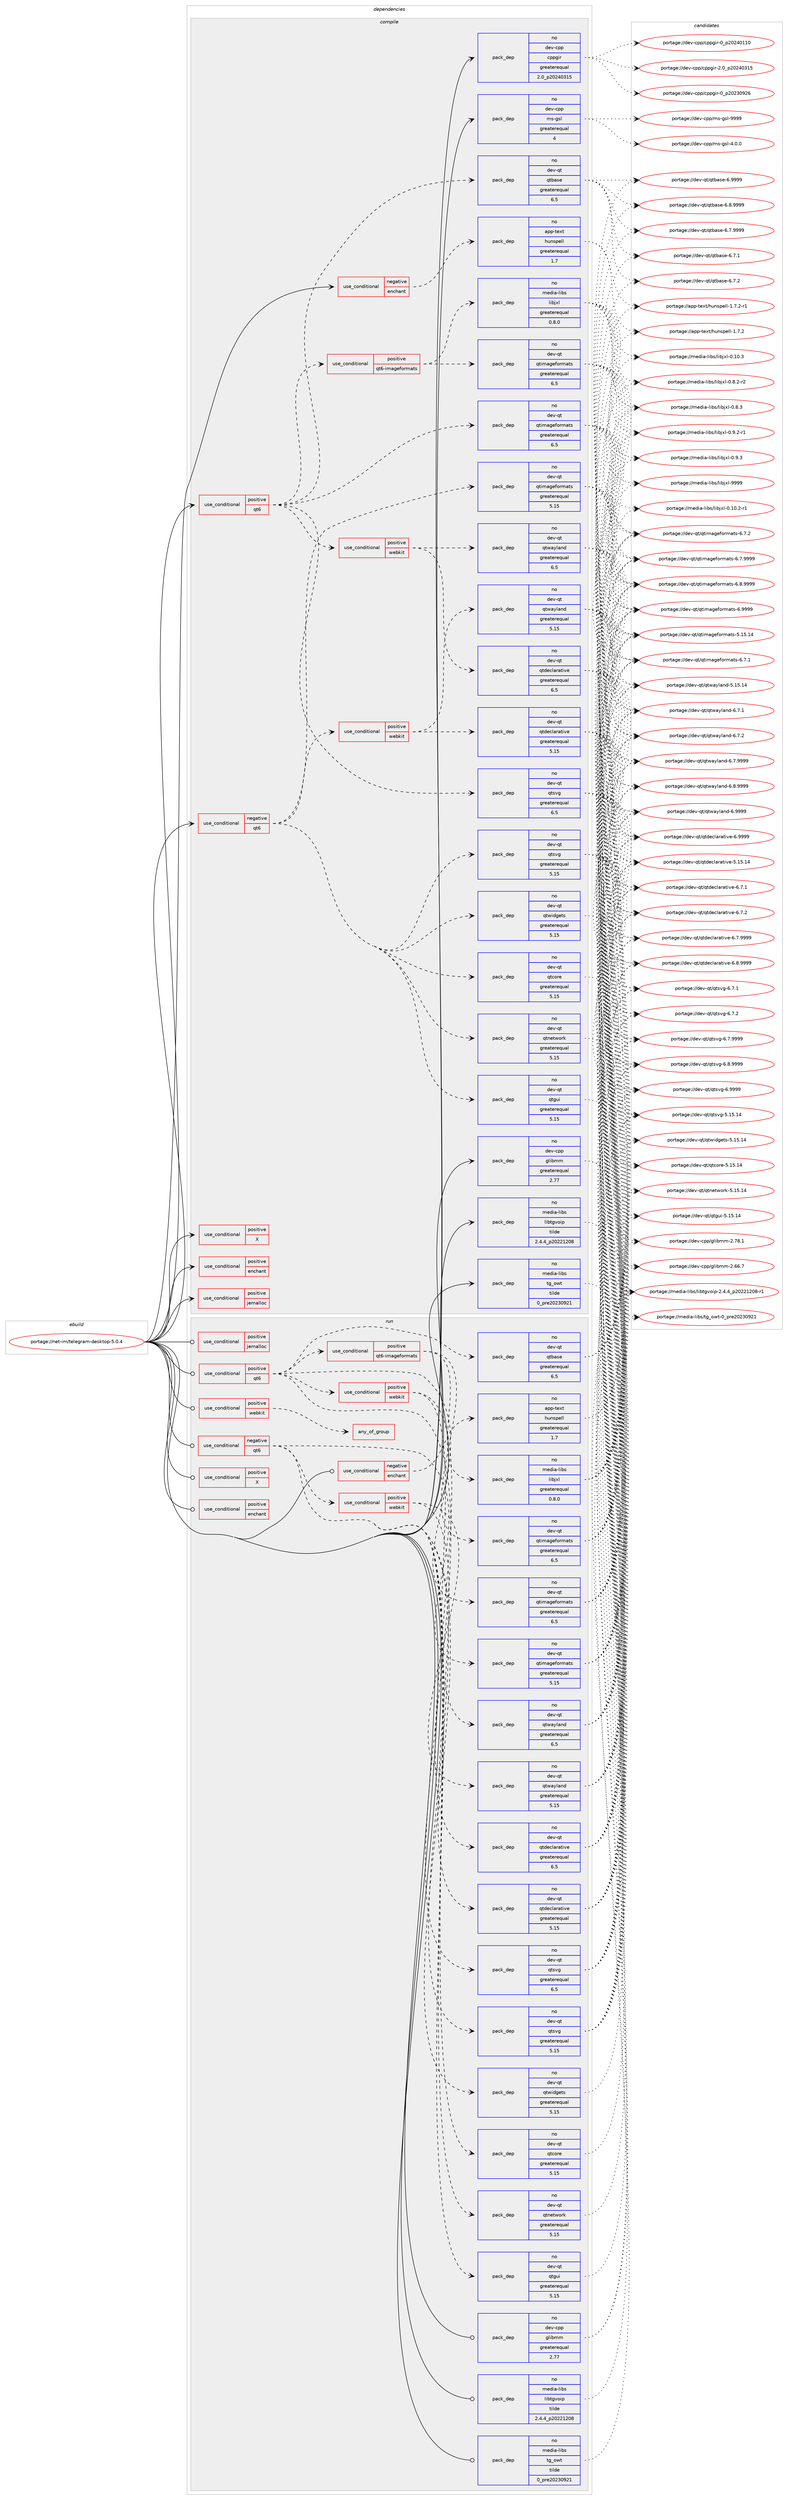 digraph prolog {

# *************
# Graph options
# *************

newrank=true;
concentrate=true;
compound=true;
graph [rankdir=LR,fontname=Helvetica,fontsize=10,ranksep=1.5];#, ranksep=2.5, nodesep=0.2];
edge  [arrowhead=vee];
node  [fontname=Helvetica,fontsize=10];

# **********
# The ebuild
# **********

subgraph cluster_leftcol {
color=gray;
rank=same;
label=<<i>ebuild</i>>;
id [label="portage://net-im/telegram-desktop-5.0.4", color=red, width=4, href="../net-im/telegram-desktop-5.0.4.svg"];
}

# ****************
# The dependencies
# ****************

subgraph cluster_midcol {
color=gray;
label=<<i>dependencies</i>>;
subgraph cluster_compile {
fillcolor="#eeeeee";
style=filled;
label=<<i>compile</i>>;
subgraph cond89712 {
dependency180707 [label=<<TABLE BORDER="0" CELLBORDER="1" CELLSPACING="0" CELLPADDING="4"><TR><TD ROWSPAN="3" CELLPADDING="10">use_conditional</TD></TR><TR><TD>negative</TD></TR><TR><TD>enchant</TD></TR></TABLE>>, shape=none, color=red];
subgraph pack88440 {
dependency180708 [label=<<TABLE BORDER="0" CELLBORDER="1" CELLSPACING="0" CELLPADDING="4" WIDTH="220"><TR><TD ROWSPAN="6" CELLPADDING="30">pack_dep</TD></TR><TR><TD WIDTH="110">no</TD></TR><TR><TD>app-text</TD></TR><TR><TD>hunspell</TD></TR><TR><TD>greaterequal</TD></TR><TR><TD>1.7</TD></TR></TABLE>>, shape=none, color=blue];
}
dependency180707:e -> dependency180708:w [weight=20,style="dashed",arrowhead="vee"];
}
id:e -> dependency180707:w [weight=20,style="solid",arrowhead="vee"];
subgraph cond89713 {
dependency180709 [label=<<TABLE BORDER="0" CELLBORDER="1" CELLSPACING="0" CELLPADDING="4"><TR><TD ROWSPAN="3" CELLPADDING="10">use_conditional</TD></TR><TR><TD>negative</TD></TR><TR><TD>qt6</TD></TR></TABLE>>, shape=none, color=red];
subgraph pack88441 {
dependency180710 [label=<<TABLE BORDER="0" CELLBORDER="1" CELLSPACING="0" CELLPADDING="4" WIDTH="220"><TR><TD ROWSPAN="6" CELLPADDING="30">pack_dep</TD></TR><TR><TD WIDTH="110">no</TD></TR><TR><TD>dev-qt</TD></TR><TR><TD>qtcore</TD></TR><TR><TD>greaterequal</TD></TR><TR><TD>5.15</TD></TR></TABLE>>, shape=none, color=blue];
}
dependency180709:e -> dependency180710:w [weight=20,style="dashed",arrowhead="vee"];
subgraph pack88442 {
dependency180711 [label=<<TABLE BORDER="0" CELLBORDER="1" CELLSPACING="0" CELLPADDING="4" WIDTH="220"><TR><TD ROWSPAN="6" CELLPADDING="30">pack_dep</TD></TR><TR><TD WIDTH="110">no</TD></TR><TR><TD>dev-qt</TD></TR><TR><TD>qtgui</TD></TR><TR><TD>greaterequal</TD></TR><TR><TD>5.15</TD></TR></TABLE>>, shape=none, color=blue];
}
dependency180709:e -> dependency180711:w [weight=20,style="dashed",arrowhead="vee"];
subgraph pack88443 {
dependency180712 [label=<<TABLE BORDER="0" CELLBORDER="1" CELLSPACING="0" CELLPADDING="4" WIDTH="220"><TR><TD ROWSPAN="6" CELLPADDING="30">pack_dep</TD></TR><TR><TD WIDTH="110">no</TD></TR><TR><TD>dev-qt</TD></TR><TR><TD>qtimageformats</TD></TR><TR><TD>greaterequal</TD></TR><TR><TD>5.15</TD></TR></TABLE>>, shape=none, color=blue];
}
dependency180709:e -> dependency180712:w [weight=20,style="dashed",arrowhead="vee"];
subgraph pack88444 {
dependency180713 [label=<<TABLE BORDER="0" CELLBORDER="1" CELLSPACING="0" CELLPADDING="4" WIDTH="220"><TR><TD ROWSPAN="6" CELLPADDING="30">pack_dep</TD></TR><TR><TD WIDTH="110">no</TD></TR><TR><TD>dev-qt</TD></TR><TR><TD>qtnetwork</TD></TR><TR><TD>greaterequal</TD></TR><TR><TD>5.15</TD></TR></TABLE>>, shape=none, color=blue];
}
dependency180709:e -> dependency180713:w [weight=20,style="dashed",arrowhead="vee"];
subgraph pack88445 {
dependency180714 [label=<<TABLE BORDER="0" CELLBORDER="1" CELLSPACING="0" CELLPADDING="4" WIDTH="220"><TR><TD ROWSPAN="6" CELLPADDING="30">pack_dep</TD></TR><TR><TD WIDTH="110">no</TD></TR><TR><TD>dev-qt</TD></TR><TR><TD>qtsvg</TD></TR><TR><TD>greaterequal</TD></TR><TR><TD>5.15</TD></TR></TABLE>>, shape=none, color=blue];
}
dependency180709:e -> dependency180714:w [weight=20,style="dashed",arrowhead="vee"];
subgraph pack88446 {
dependency180715 [label=<<TABLE BORDER="0" CELLBORDER="1" CELLSPACING="0" CELLPADDING="4" WIDTH="220"><TR><TD ROWSPAN="6" CELLPADDING="30">pack_dep</TD></TR><TR><TD WIDTH="110">no</TD></TR><TR><TD>dev-qt</TD></TR><TR><TD>qtwidgets</TD></TR><TR><TD>greaterequal</TD></TR><TR><TD>5.15</TD></TR></TABLE>>, shape=none, color=blue];
}
dependency180709:e -> dependency180715:w [weight=20,style="dashed",arrowhead="vee"];
# *** BEGIN UNKNOWN DEPENDENCY TYPE (TODO) ***
# dependency180709 -> package_dependency(portage://net-im/telegram-desktop-5.0.4,install,no,kde-frameworks,kcoreaddons,none,[,,],[slot(5)],[])
# *** END UNKNOWN DEPENDENCY TYPE (TODO) ***

subgraph cond89714 {
dependency180716 [label=<<TABLE BORDER="0" CELLBORDER="1" CELLSPACING="0" CELLPADDING="4"><TR><TD ROWSPAN="3" CELLPADDING="10">use_conditional</TD></TR><TR><TD>positive</TD></TR><TR><TD>webkit</TD></TR></TABLE>>, shape=none, color=red];
subgraph pack88447 {
dependency180717 [label=<<TABLE BORDER="0" CELLBORDER="1" CELLSPACING="0" CELLPADDING="4" WIDTH="220"><TR><TD ROWSPAN="6" CELLPADDING="30">pack_dep</TD></TR><TR><TD WIDTH="110">no</TD></TR><TR><TD>dev-qt</TD></TR><TR><TD>qtdeclarative</TD></TR><TR><TD>greaterequal</TD></TR><TR><TD>5.15</TD></TR></TABLE>>, shape=none, color=blue];
}
dependency180716:e -> dependency180717:w [weight=20,style="dashed",arrowhead="vee"];
subgraph pack88448 {
dependency180718 [label=<<TABLE BORDER="0" CELLBORDER="1" CELLSPACING="0" CELLPADDING="4" WIDTH="220"><TR><TD ROWSPAN="6" CELLPADDING="30">pack_dep</TD></TR><TR><TD WIDTH="110">no</TD></TR><TR><TD>dev-qt</TD></TR><TR><TD>qtwayland</TD></TR><TR><TD>greaterequal</TD></TR><TR><TD>5.15</TD></TR></TABLE>>, shape=none, color=blue];
}
dependency180716:e -> dependency180718:w [weight=20,style="dashed",arrowhead="vee"];
}
dependency180709:e -> dependency180716:w [weight=20,style="dashed",arrowhead="vee"];
}
id:e -> dependency180709:w [weight=20,style="solid",arrowhead="vee"];
subgraph cond89715 {
dependency180719 [label=<<TABLE BORDER="0" CELLBORDER="1" CELLSPACING="0" CELLPADDING="4"><TR><TD ROWSPAN="3" CELLPADDING="10">use_conditional</TD></TR><TR><TD>positive</TD></TR><TR><TD>X</TD></TR></TABLE>>, shape=none, color=red];
# *** BEGIN UNKNOWN DEPENDENCY TYPE (TODO) ***
# dependency180719 -> package_dependency(portage://net-im/telegram-desktop-5.0.4,install,no,x11-libs,libxcb,none,[,,],any_same_slot,[])
# *** END UNKNOWN DEPENDENCY TYPE (TODO) ***

# *** BEGIN UNKNOWN DEPENDENCY TYPE (TODO) ***
# dependency180719 -> package_dependency(portage://net-im/telegram-desktop-5.0.4,install,no,x11-libs,xcb-util-keysyms,none,[,,],[],[])
# *** END UNKNOWN DEPENDENCY TYPE (TODO) ***

}
id:e -> dependency180719:w [weight=20,style="solid",arrowhead="vee"];
subgraph cond89716 {
dependency180720 [label=<<TABLE BORDER="0" CELLBORDER="1" CELLSPACING="0" CELLPADDING="4"><TR><TD ROWSPAN="3" CELLPADDING="10">use_conditional</TD></TR><TR><TD>positive</TD></TR><TR><TD>enchant</TD></TR></TABLE>>, shape=none, color=red];
# *** BEGIN UNKNOWN DEPENDENCY TYPE (TODO) ***
# dependency180720 -> package_dependency(portage://net-im/telegram-desktop-5.0.4,install,no,app-text,enchant,none,[,,],any_same_slot,[])
# *** END UNKNOWN DEPENDENCY TYPE (TODO) ***

}
id:e -> dependency180720:w [weight=20,style="solid",arrowhead="vee"];
subgraph cond89717 {
dependency180721 [label=<<TABLE BORDER="0" CELLBORDER="1" CELLSPACING="0" CELLPADDING="4"><TR><TD ROWSPAN="3" CELLPADDING="10">use_conditional</TD></TR><TR><TD>positive</TD></TR><TR><TD>jemalloc</TD></TR></TABLE>>, shape=none, color=red];
# *** BEGIN UNKNOWN DEPENDENCY TYPE (TODO) ***
# dependency180721 -> package_dependency(portage://net-im/telegram-desktop-5.0.4,install,no,dev-libs,jemalloc,none,[,,],any_same_slot,[])
# *** END UNKNOWN DEPENDENCY TYPE (TODO) ***

}
id:e -> dependency180721:w [weight=20,style="solid",arrowhead="vee"];
subgraph cond89718 {
dependency180722 [label=<<TABLE BORDER="0" CELLBORDER="1" CELLSPACING="0" CELLPADDING="4"><TR><TD ROWSPAN="3" CELLPADDING="10">use_conditional</TD></TR><TR><TD>positive</TD></TR><TR><TD>qt6</TD></TR></TABLE>>, shape=none, color=red];
subgraph pack88449 {
dependency180723 [label=<<TABLE BORDER="0" CELLBORDER="1" CELLSPACING="0" CELLPADDING="4" WIDTH="220"><TR><TD ROWSPAN="6" CELLPADDING="30">pack_dep</TD></TR><TR><TD WIDTH="110">no</TD></TR><TR><TD>dev-qt</TD></TR><TR><TD>qtbase</TD></TR><TR><TD>greaterequal</TD></TR><TR><TD>6.5</TD></TR></TABLE>>, shape=none, color=blue];
}
dependency180722:e -> dependency180723:w [weight=20,style="dashed",arrowhead="vee"];
subgraph pack88450 {
dependency180724 [label=<<TABLE BORDER="0" CELLBORDER="1" CELLSPACING="0" CELLPADDING="4" WIDTH="220"><TR><TD ROWSPAN="6" CELLPADDING="30">pack_dep</TD></TR><TR><TD WIDTH="110">no</TD></TR><TR><TD>dev-qt</TD></TR><TR><TD>qtimageformats</TD></TR><TR><TD>greaterequal</TD></TR><TR><TD>6.5</TD></TR></TABLE>>, shape=none, color=blue];
}
dependency180722:e -> dependency180724:w [weight=20,style="dashed",arrowhead="vee"];
subgraph pack88451 {
dependency180725 [label=<<TABLE BORDER="0" CELLBORDER="1" CELLSPACING="0" CELLPADDING="4" WIDTH="220"><TR><TD ROWSPAN="6" CELLPADDING="30">pack_dep</TD></TR><TR><TD WIDTH="110">no</TD></TR><TR><TD>dev-qt</TD></TR><TR><TD>qtsvg</TD></TR><TR><TD>greaterequal</TD></TR><TR><TD>6.5</TD></TR></TABLE>>, shape=none, color=blue];
}
dependency180722:e -> dependency180725:w [weight=20,style="dashed",arrowhead="vee"];
subgraph cond89719 {
dependency180726 [label=<<TABLE BORDER="0" CELLBORDER="1" CELLSPACING="0" CELLPADDING="4"><TR><TD ROWSPAN="3" CELLPADDING="10">use_conditional</TD></TR><TR><TD>positive</TD></TR><TR><TD>webkit</TD></TR></TABLE>>, shape=none, color=red];
subgraph pack88452 {
dependency180727 [label=<<TABLE BORDER="0" CELLBORDER="1" CELLSPACING="0" CELLPADDING="4" WIDTH="220"><TR><TD ROWSPAN="6" CELLPADDING="30">pack_dep</TD></TR><TR><TD WIDTH="110">no</TD></TR><TR><TD>dev-qt</TD></TR><TR><TD>qtdeclarative</TD></TR><TR><TD>greaterequal</TD></TR><TR><TD>6.5</TD></TR></TABLE>>, shape=none, color=blue];
}
dependency180726:e -> dependency180727:w [weight=20,style="dashed",arrowhead="vee"];
subgraph pack88453 {
dependency180728 [label=<<TABLE BORDER="0" CELLBORDER="1" CELLSPACING="0" CELLPADDING="4" WIDTH="220"><TR><TD ROWSPAN="6" CELLPADDING="30">pack_dep</TD></TR><TR><TD WIDTH="110">no</TD></TR><TR><TD>dev-qt</TD></TR><TR><TD>qtwayland</TD></TR><TR><TD>greaterequal</TD></TR><TR><TD>6.5</TD></TR></TABLE>>, shape=none, color=blue];
}
dependency180726:e -> dependency180728:w [weight=20,style="dashed",arrowhead="vee"];
}
dependency180722:e -> dependency180726:w [weight=20,style="dashed",arrowhead="vee"];
subgraph cond89720 {
dependency180729 [label=<<TABLE BORDER="0" CELLBORDER="1" CELLSPACING="0" CELLPADDING="4"><TR><TD ROWSPAN="3" CELLPADDING="10">use_conditional</TD></TR><TR><TD>positive</TD></TR><TR><TD>qt6-imageformats</TD></TR></TABLE>>, shape=none, color=red];
subgraph pack88454 {
dependency180730 [label=<<TABLE BORDER="0" CELLBORDER="1" CELLSPACING="0" CELLPADDING="4" WIDTH="220"><TR><TD ROWSPAN="6" CELLPADDING="30">pack_dep</TD></TR><TR><TD WIDTH="110">no</TD></TR><TR><TD>dev-qt</TD></TR><TR><TD>qtimageformats</TD></TR><TR><TD>greaterequal</TD></TR><TR><TD>6.5</TD></TR></TABLE>>, shape=none, color=blue];
}
dependency180729:e -> dependency180730:w [weight=20,style="dashed",arrowhead="vee"];
# *** BEGIN UNKNOWN DEPENDENCY TYPE (TODO) ***
# dependency180729 -> package_dependency(portage://net-im/telegram-desktop-5.0.4,install,no,media-libs,libavif,none,[,,],any_same_slot,[])
# *** END UNKNOWN DEPENDENCY TYPE (TODO) ***

# *** BEGIN UNKNOWN DEPENDENCY TYPE (TODO) ***
# dependency180729 -> package_dependency(portage://net-im/telegram-desktop-5.0.4,install,no,media-libs,libheif,none,[,,],any_same_slot,[])
# *** END UNKNOWN DEPENDENCY TYPE (TODO) ***

subgraph pack88455 {
dependency180731 [label=<<TABLE BORDER="0" CELLBORDER="1" CELLSPACING="0" CELLPADDING="4" WIDTH="220"><TR><TD ROWSPAN="6" CELLPADDING="30">pack_dep</TD></TR><TR><TD WIDTH="110">no</TD></TR><TR><TD>media-libs</TD></TR><TR><TD>libjxl</TD></TR><TR><TD>greaterequal</TD></TR><TR><TD>0.8.0</TD></TR></TABLE>>, shape=none, color=blue];
}
dependency180729:e -> dependency180731:w [weight=20,style="dashed",arrowhead="vee"];
}
dependency180722:e -> dependency180729:w [weight=20,style="dashed",arrowhead="vee"];
}
id:e -> dependency180722:w [weight=20,style="solid",arrowhead="vee"];
# *** BEGIN UNKNOWN DEPENDENCY TYPE (TODO) ***
# id -> package_dependency(portage://net-im/telegram-desktop-5.0.4,install,no,app-arch,lz4,none,[,,],any_same_slot,[])
# *** END UNKNOWN DEPENDENCY TYPE (TODO) ***

# *** BEGIN UNKNOWN DEPENDENCY TYPE (TODO) ***
# id -> package_dependency(portage://net-im/telegram-desktop-5.0.4,install,no,dev-cpp,abseil-cpp,none,[,,],any_same_slot,[])
# *** END UNKNOWN DEPENDENCY TYPE (TODO) ***

subgraph pack88456 {
dependency180732 [label=<<TABLE BORDER="0" CELLBORDER="1" CELLSPACING="0" CELLPADDING="4" WIDTH="220"><TR><TD ROWSPAN="6" CELLPADDING="30">pack_dep</TD></TR><TR><TD WIDTH="110">no</TD></TR><TR><TD>dev-cpp</TD></TR><TR><TD>cppgir</TD></TR><TR><TD>greaterequal</TD></TR><TR><TD>2.0_p20240315</TD></TR></TABLE>>, shape=none, color=blue];
}
id:e -> dependency180732:w [weight=20,style="solid",arrowhead="vee"];
# *** BEGIN UNKNOWN DEPENDENCY TYPE (TODO) ***
# id -> package_dependency(portage://net-im/telegram-desktop-5.0.4,install,no,dev-cpp,expected-lite,none,[,,],[],[])
# *** END UNKNOWN DEPENDENCY TYPE (TODO) ***

subgraph pack88457 {
dependency180733 [label=<<TABLE BORDER="0" CELLBORDER="1" CELLSPACING="0" CELLPADDING="4" WIDTH="220"><TR><TD ROWSPAN="6" CELLPADDING="30">pack_dep</TD></TR><TR><TD WIDTH="110">no</TD></TR><TR><TD>dev-cpp</TD></TR><TR><TD>glibmm</TD></TR><TR><TD>greaterequal</TD></TR><TR><TD>2.77</TD></TR></TABLE>>, shape=none, color=blue];
}
id:e -> dependency180733:w [weight=20,style="solid",arrowhead="vee"];
subgraph pack88458 {
dependency180734 [label=<<TABLE BORDER="0" CELLBORDER="1" CELLSPACING="0" CELLPADDING="4" WIDTH="220"><TR><TD ROWSPAN="6" CELLPADDING="30">pack_dep</TD></TR><TR><TD WIDTH="110">no</TD></TR><TR><TD>dev-cpp</TD></TR><TR><TD>ms-gsl</TD></TR><TR><TD>greaterequal</TD></TR><TR><TD>4</TD></TR></TABLE>>, shape=none, color=blue];
}
id:e -> dependency180734:w [weight=20,style="solid",arrowhead="vee"];
# *** BEGIN UNKNOWN DEPENDENCY TYPE (TODO) ***
# id -> package_dependency(portage://net-im/telegram-desktop-5.0.4,install,no,dev-cpp,range-v3,none,[,,],[],[])
# *** END UNKNOWN DEPENDENCY TYPE (TODO) ***

# *** BEGIN UNKNOWN DEPENDENCY TYPE (TODO) ***
# id -> package_dependency(portage://net-im/telegram-desktop-5.0.4,install,no,dev-libs,glib,none,[,,],[slot(2)],[])
# *** END UNKNOWN DEPENDENCY TYPE (TODO) ***

# *** BEGIN UNKNOWN DEPENDENCY TYPE (TODO) ***
# id -> package_dependency(portage://net-im/telegram-desktop-5.0.4,install,no,dev-libs,libdispatch,none,[,,],[],[])
# *** END UNKNOWN DEPENDENCY TYPE (TODO) ***

# *** BEGIN UNKNOWN DEPENDENCY TYPE (TODO) ***
# id -> package_dependency(portage://net-im/telegram-desktop-5.0.4,install,no,dev-libs,openssl,none,[,,],any_same_slot,[])
# *** END UNKNOWN DEPENDENCY TYPE (TODO) ***

# *** BEGIN UNKNOWN DEPENDENCY TYPE (TODO) ***
# id -> package_dependency(portage://net-im/telegram-desktop-5.0.4,install,no,dev-libs,protobuf,none,[,,],[],[])
# *** END UNKNOWN DEPENDENCY TYPE (TODO) ***

# *** BEGIN UNKNOWN DEPENDENCY TYPE (TODO) ***
# id -> package_dependency(portage://net-im/telegram-desktop-5.0.4,install,no,dev-libs,xxhash,none,[,,],[],[])
# *** END UNKNOWN DEPENDENCY TYPE (TODO) ***

# *** BEGIN UNKNOWN DEPENDENCY TYPE (TODO) ***
# id -> package_dependency(portage://net-im/telegram-desktop-5.0.4,install,no,media-libs,libjpeg-turbo,none,[,,],any_same_slot,[])
# *** END UNKNOWN DEPENDENCY TYPE (TODO) ***

subgraph pack88459 {
dependency180735 [label=<<TABLE BORDER="0" CELLBORDER="1" CELLSPACING="0" CELLPADDING="4" WIDTH="220"><TR><TD ROWSPAN="6" CELLPADDING="30">pack_dep</TD></TR><TR><TD WIDTH="110">no</TD></TR><TR><TD>media-libs</TD></TR><TR><TD>libtgvoip</TD></TR><TR><TD>tilde</TD></TR><TR><TD>2.4.4_p20221208</TD></TR></TABLE>>, shape=none, color=blue];
}
id:e -> dependency180735:w [weight=20,style="solid",arrowhead="vee"];
# *** BEGIN UNKNOWN DEPENDENCY TYPE (TODO) ***
# id -> package_dependency(portage://net-im/telegram-desktop-5.0.4,install,no,media-libs,openal,none,[,,],[],[])
# *** END UNKNOWN DEPENDENCY TYPE (TODO) ***

# *** BEGIN UNKNOWN DEPENDENCY TYPE (TODO) ***
# id -> package_dependency(portage://net-im/telegram-desktop-5.0.4,install,no,media-libs,opus,none,[,,],[],[])
# *** END UNKNOWN DEPENDENCY TYPE (TODO) ***

# *** BEGIN UNKNOWN DEPENDENCY TYPE (TODO) ***
# id -> package_dependency(portage://net-im/telegram-desktop-5.0.4,install,no,media-libs,rnnoise,none,[,,],[],[])
# *** END UNKNOWN DEPENDENCY TYPE (TODO) ***

subgraph pack88460 {
dependency180736 [label=<<TABLE BORDER="0" CELLBORDER="1" CELLSPACING="0" CELLPADDING="4" WIDTH="220"><TR><TD ROWSPAN="6" CELLPADDING="30">pack_dep</TD></TR><TR><TD WIDTH="110">no</TD></TR><TR><TD>media-libs</TD></TR><TR><TD>tg_owt</TD></TR><TR><TD>tilde</TD></TR><TR><TD>0_pre20230921</TD></TR></TABLE>>, shape=none, color=blue];
}
id:e -> dependency180736:w [weight=20,style="solid",arrowhead="vee"];
# *** BEGIN UNKNOWN DEPENDENCY TYPE (TODO) ***
# id -> package_dependency(portage://net-im/telegram-desktop-5.0.4,install,no,media-video,ffmpeg,none,[,,],any_same_slot,[use(enable(opus),none),use(enable(vpx),none)])
# *** END UNKNOWN DEPENDENCY TYPE (TODO) ***

# *** BEGIN UNKNOWN DEPENDENCY TYPE (TODO) ***
# id -> package_dependency(portage://net-im/telegram-desktop-5.0.4,install,no,sys-libs,zlib,none,[,,],any_same_slot,[use(enable(minizip),none)])
# *** END UNKNOWN DEPENDENCY TYPE (TODO) ***

# *** BEGIN UNKNOWN DEPENDENCY TYPE (TODO) ***
# id -> package_dependency(portage://net-im/telegram-desktop-5.0.4,install,weak,net-im,telegram-desktop-bin,none,[,,],[],[])
# *** END UNKNOWN DEPENDENCY TYPE (TODO) ***

}
subgraph cluster_compileandrun {
fillcolor="#eeeeee";
style=filled;
label=<<i>compile and run</i>>;
}
subgraph cluster_run {
fillcolor="#eeeeee";
style=filled;
label=<<i>run</i>>;
subgraph cond89721 {
dependency180737 [label=<<TABLE BORDER="0" CELLBORDER="1" CELLSPACING="0" CELLPADDING="4"><TR><TD ROWSPAN="3" CELLPADDING="10">use_conditional</TD></TR><TR><TD>negative</TD></TR><TR><TD>enchant</TD></TR></TABLE>>, shape=none, color=red];
subgraph pack88461 {
dependency180738 [label=<<TABLE BORDER="0" CELLBORDER="1" CELLSPACING="0" CELLPADDING="4" WIDTH="220"><TR><TD ROWSPAN="6" CELLPADDING="30">pack_dep</TD></TR><TR><TD WIDTH="110">no</TD></TR><TR><TD>app-text</TD></TR><TR><TD>hunspell</TD></TR><TR><TD>greaterequal</TD></TR><TR><TD>1.7</TD></TR></TABLE>>, shape=none, color=blue];
}
dependency180737:e -> dependency180738:w [weight=20,style="dashed",arrowhead="vee"];
}
id:e -> dependency180737:w [weight=20,style="solid",arrowhead="odot"];
subgraph cond89722 {
dependency180739 [label=<<TABLE BORDER="0" CELLBORDER="1" CELLSPACING="0" CELLPADDING="4"><TR><TD ROWSPAN="3" CELLPADDING="10">use_conditional</TD></TR><TR><TD>negative</TD></TR><TR><TD>qt6</TD></TR></TABLE>>, shape=none, color=red];
subgraph pack88462 {
dependency180740 [label=<<TABLE BORDER="0" CELLBORDER="1" CELLSPACING="0" CELLPADDING="4" WIDTH="220"><TR><TD ROWSPAN="6" CELLPADDING="30">pack_dep</TD></TR><TR><TD WIDTH="110">no</TD></TR><TR><TD>dev-qt</TD></TR><TR><TD>qtcore</TD></TR><TR><TD>greaterequal</TD></TR><TR><TD>5.15</TD></TR></TABLE>>, shape=none, color=blue];
}
dependency180739:e -> dependency180740:w [weight=20,style="dashed",arrowhead="vee"];
subgraph pack88463 {
dependency180741 [label=<<TABLE BORDER="0" CELLBORDER="1" CELLSPACING="0" CELLPADDING="4" WIDTH="220"><TR><TD ROWSPAN="6" CELLPADDING="30">pack_dep</TD></TR><TR><TD WIDTH="110">no</TD></TR><TR><TD>dev-qt</TD></TR><TR><TD>qtgui</TD></TR><TR><TD>greaterequal</TD></TR><TR><TD>5.15</TD></TR></TABLE>>, shape=none, color=blue];
}
dependency180739:e -> dependency180741:w [weight=20,style="dashed",arrowhead="vee"];
subgraph pack88464 {
dependency180742 [label=<<TABLE BORDER="0" CELLBORDER="1" CELLSPACING="0" CELLPADDING="4" WIDTH="220"><TR><TD ROWSPAN="6" CELLPADDING="30">pack_dep</TD></TR><TR><TD WIDTH="110">no</TD></TR><TR><TD>dev-qt</TD></TR><TR><TD>qtimageformats</TD></TR><TR><TD>greaterequal</TD></TR><TR><TD>5.15</TD></TR></TABLE>>, shape=none, color=blue];
}
dependency180739:e -> dependency180742:w [weight=20,style="dashed",arrowhead="vee"];
subgraph pack88465 {
dependency180743 [label=<<TABLE BORDER="0" CELLBORDER="1" CELLSPACING="0" CELLPADDING="4" WIDTH="220"><TR><TD ROWSPAN="6" CELLPADDING="30">pack_dep</TD></TR><TR><TD WIDTH="110">no</TD></TR><TR><TD>dev-qt</TD></TR><TR><TD>qtnetwork</TD></TR><TR><TD>greaterequal</TD></TR><TR><TD>5.15</TD></TR></TABLE>>, shape=none, color=blue];
}
dependency180739:e -> dependency180743:w [weight=20,style="dashed",arrowhead="vee"];
subgraph pack88466 {
dependency180744 [label=<<TABLE BORDER="0" CELLBORDER="1" CELLSPACING="0" CELLPADDING="4" WIDTH="220"><TR><TD ROWSPAN="6" CELLPADDING="30">pack_dep</TD></TR><TR><TD WIDTH="110">no</TD></TR><TR><TD>dev-qt</TD></TR><TR><TD>qtsvg</TD></TR><TR><TD>greaterequal</TD></TR><TR><TD>5.15</TD></TR></TABLE>>, shape=none, color=blue];
}
dependency180739:e -> dependency180744:w [weight=20,style="dashed",arrowhead="vee"];
subgraph pack88467 {
dependency180745 [label=<<TABLE BORDER="0" CELLBORDER="1" CELLSPACING="0" CELLPADDING="4" WIDTH="220"><TR><TD ROWSPAN="6" CELLPADDING="30">pack_dep</TD></TR><TR><TD WIDTH="110">no</TD></TR><TR><TD>dev-qt</TD></TR><TR><TD>qtwidgets</TD></TR><TR><TD>greaterequal</TD></TR><TR><TD>5.15</TD></TR></TABLE>>, shape=none, color=blue];
}
dependency180739:e -> dependency180745:w [weight=20,style="dashed",arrowhead="vee"];
# *** BEGIN UNKNOWN DEPENDENCY TYPE (TODO) ***
# dependency180739 -> package_dependency(portage://net-im/telegram-desktop-5.0.4,run,no,kde-frameworks,kcoreaddons,none,[,,],[slot(5)],[])
# *** END UNKNOWN DEPENDENCY TYPE (TODO) ***

subgraph cond89723 {
dependency180746 [label=<<TABLE BORDER="0" CELLBORDER="1" CELLSPACING="0" CELLPADDING="4"><TR><TD ROWSPAN="3" CELLPADDING="10">use_conditional</TD></TR><TR><TD>positive</TD></TR><TR><TD>webkit</TD></TR></TABLE>>, shape=none, color=red];
subgraph pack88468 {
dependency180747 [label=<<TABLE BORDER="0" CELLBORDER="1" CELLSPACING="0" CELLPADDING="4" WIDTH="220"><TR><TD ROWSPAN="6" CELLPADDING="30">pack_dep</TD></TR><TR><TD WIDTH="110">no</TD></TR><TR><TD>dev-qt</TD></TR><TR><TD>qtdeclarative</TD></TR><TR><TD>greaterequal</TD></TR><TR><TD>5.15</TD></TR></TABLE>>, shape=none, color=blue];
}
dependency180746:e -> dependency180747:w [weight=20,style="dashed",arrowhead="vee"];
subgraph pack88469 {
dependency180748 [label=<<TABLE BORDER="0" CELLBORDER="1" CELLSPACING="0" CELLPADDING="4" WIDTH="220"><TR><TD ROWSPAN="6" CELLPADDING="30">pack_dep</TD></TR><TR><TD WIDTH="110">no</TD></TR><TR><TD>dev-qt</TD></TR><TR><TD>qtwayland</TD></TR><TR><TD>greaterequal</TD></TR><TR><TD>5.15</TD></TR></TABLE>>, shape=none, color=blue];
}
dependency180746:e -> dependency180748:w [weight=20,style="dashed",arrowhead="vee"];
}
dependency180739:e -> dependency180746:w [weight=20,style="dashed",arrowhead="vee"];
}
id:e -> dependency180739:w [weight=20,style="solid",arrowhead="odot"];
subgraph cond89724 {
dependency180749 [label=<<TABLE BORDER="0" CELLBORDER="1" CELLSPACING="0" CELLPADDING="4"><TR><TD ROWSPAN="3" CELLPADDING="10">use_conditional</TD></TR><TR><TD>positive</TD></TR><TR><TD>X</TD></TR></TABLE>>, shape=none, color=red];
# *** BEGIN UNKNOWN DEPENDENCY TYPE (TODO) ***
# dependency180749 -> package_dependency(portage://net-im/telegram-desktop-5.0.4,run,no,x11-libs,libxcb,none,[,,],any_same_slot,[])
# *** END UNKNOWN DEPENDENCY TYPE (TODO) ***

# *** BEGIN UNKNOWN DEPENDENCY TYPE (TODO) ***
# dependency180749 -> package_dependency(portage://net-im/telegram-desktop-5.0.4,run,no,x11-libs,xcb-util-keysyms,none,[,,],[],[])
# *** END UNKNOWN DEPENDENCY TYPE (TODO) ***

}
id:e -> dependency180749:w [weight=20,style="solid",arrowhead="odot"];
subgraph cond89725 {
dependency180750 [label=<<TABLE BORDER="0" CELLBORDER="1" CELLSPACING="0" CELLPADDING="4"><TR><TD ROWSPAN="3" CELLPADDING="10">use_conditional</TD></TR><TR><TD>positive</TD></TR><TR><TD>enchant</TD></TR></TABLE>>, shape=none, color=red];
# *** BEGIN UNKNOWN DEPENDENCY TYPE (TODO) ***
# dependency180750 -> package_dependency(portage://net-im/telegram-desktop-5.0.4,run,no,app-text,enchant,none,[,,],any_same_slot,[])
# *** END UNKNOWN DEPENDENCY TYPE (TODO) ***

}
id:e -> dependency180750:w [weight=20,style="solid",arrowhead="odot"];
subgraph cond89726 {
dependency180751 [label=<<TABLE BORDER="0" CELLBORDER="1" CELLSPACING="0" CELLPADDING="4"><TR><TD ROWSPAN="3" CELLPADDING="10">use_conditional</TD></TR><TR><TD>positive</TD></TR><TR><TD>jemalloc</TD></TR></TABLE>>, shape=none, color=red];
# *** BEGIN UNKNOWN DEPENDENCY TYPE (TODO) ***
# dependency180751 -> package_dependency(portage://net-im/telegram-desktop-5.0.4,run,no,dev-libs,jemalloc,none,[,,],any_same_slot,[])
# *** END UNKNOWN DEPENDENCY TYPE (TODO) ***

}
id:e -> dependency180751:w [weight=20,style="solid",arrowhead="odot"];
subgraph cond89727 {
dependency180752 [label=<<TABLE BORDER="0" CELLBORDER="1" CELLSPACING="0" CELLPADDING="4"><TR><TD ROWSPAN="3" CELLPADDING="10">use_conditional</TD></TR><TR><TD>positive</TD></TR><TR><TD>qt6</TD></TR></TABLE>>, shape=none, color=red];
subgraph pack88470 {
dependency180753 [label=<<TABLE BORDER="0" CELLBORDER="1" CELLSPACING="0" CELLPADDING="4" WIDTH="220"><TR><TD ROWSPAN="6" CELLPADDING="30">pack_dep</TD></TR><TR><TD WIDTH="110">no</TD></TR><TR><TD>dev-qt</TD></TR><TR><TD>qtbase</TD></TR><TR><TD>greaterequal</TD></TR><TR><TD>6.5</TD></TR></TABLE>>, shape=none, color=blue];
}
dependency180752:e -> dependency180753:w [weight=20,style="dashed",arrowhead="vee"];
subgraph pack88471 {
dependency180754 [label=<<TABLE BORDER="0" CELLBORDER="1" CELLSPACING="0" CELLPADDING="4" WIDTH="220"><TR><TD ROWSPAN="6" CELLPADDING="30">pack_dep</TD></TR><TR><TD WIDTH="110">no</TD></TR><TR><TD>dev-qt</TD></TR><TR><TD>qtimageformats</TD></TR><TR><TD>greaterequal</TD></TR><TR><TD>6.5</TD></TR></TABLE>>, shape=none, color=blue];
}
dependency180752:e -> dependency180754:w [weight=20,style="dashed",arrowhead="vee"];
subgraph pack88472 {
dependency180755 [label=<<TABLE BORDER="0" CELLBORDER="1" CELLSPACING="0" CELLPADDING="4" WIDTH="220"><TR><TD ROWSPAN="6" CELLPADDING="30">pack_dep</TD></TR><TR><TD WIDTH="110">no</TD></TR><TR><TD>dev-qt</TD></TR><TR><TD>qtsvg</TD></TR><TR><TD>greaterequal</TD></TR><TR><TD>6.5</TD></TR></TABLE>>, shape=none, color=blue];
}
dependency180752:e -> dependency180755:w [weight=20,style="dashed",arrowhead="vee"];
subgraph cond89728 {
dependency180756 [label=<<TABLE BORDER="0" CELLBORDER="1" CELLSPACING="0" CELLPADDING="4"><TR><TD ROWSPAN="3" CELLPADDING="10">use_conditional</TD></TR><TR><TD>positive</TD></TR><TR><TD>webkit</TD></TR></TABLE>>, shape=none, color=red];
subgraph pack88473 {
dependency180757 [label=<<TABLE BORDER="0" CELLBORDER="1" CELLSPACING="0" CELLPADDING="4" WIDTH="220"><TR><TD ROWSPAN="6" CELLPADDING="30">pack_dep</TD></TR><TR><TD WIDTH="110">no</TD></TR><TR><TD>dev-qt</TD></TR><TR><TD>qtdeclarative</TD></TR><TR><TD>greaterequal</TD></TR><TR><TD>6.5</TD></TR></TABLE>>, shape=none, color=blue];
}
dependency180756:e -> dependency180757:w [weight=20,style="dashed",arrowhead="vee"];
subgraph pack88474 {
dependency180758 [label=<<TABLE BORDER="0" CELLBORDER="1" CELLSPACING="0" CELLPADDING="4" WIDTH="220"><TR><TD ROWSPAN="6" CELLPADDING="30">pack_dep</TD></TR><TR><TD WIDTH="110">no</TD></TR><TR><TD>dev-qt</TD></TR><TR><TD>qtwayland</TD></TR><TR><TD>greaterequal</TD></TR><TR><TD>6.5</TD></TR></TABLE>>, shape=none, color=blue];
}
dependency180756:e -> dependency180758:w [weight=20,style="dashed",arrowhead="vee"];
}
dependency180752:e -> dependency180756:w [weight=20,style="dashed",arrowhead="vee"];
subgraph cond89729 {
dependency180759 [label=<<TABLE BORDER="0" CELLBORDER="1" CELLSPACING="0" CELLPADDING="4"><TR><TD ROWSPAN="3" CELLPADDING="10">use_conditional</TD></TR><TR><TD>positive</TD></TR><TR><TD>qt6-imageformats</TD></TR></TABLE>>, shape=none, color=red];
subgraph pack88475 {
dependency180760 [label=<<TABLE BORDER="0" CELLBORDER="1" CELLSPACING="0" CELLPADDING="4" WIDTH="220"><TR><TD ROWSPAN="6" CELLPADDING="30">pack_dep</TD></TR><TR><TD WIDTH="110">no</TD></TR><TR><TD>dev-qt</TD></TR><TR><TD>qtimageformats</TD></TR><TR><TD>greaterequal</TD></TR><TR><TD>6.5</TD></TR></TABLE>>, shape=none, color=blue];
}
dependency180759:e -> dependency180760:w [weight=20,style="dashed",arrowhead="vee"];
# *** BEGIN UNKNOWN DEPENDENCY TYPE (TODO) ***
# dependency180759 -> package_dependency(portage://net-im/telegram-desktop-5.0.4,run,no,media-libs,libavif,none,[,,],any_same_slot,[])
# *** END UNKNOWN DEPENDENCY TYPE (TODO) ***

# *** BEGIN UNKNOWN DEPENDENCY TYPE (TODO) ***
# dependency180759 -> package_dependency(portage://net-im/telegram-desktop-5.0.4,run,no,media-libs,libheif,none,[,,],any_same_slot,[])
# *** END UNKNOWN DEPENDENCY TYPE (TODO) ***

subgraph pack88476 {
dependency180761 [label=<<TABLE BORDER="0" CELLBORDER="1" CELLSPACING="0" CELLPADDING="4" WIDTH="220"><TR><TD ROWSPAN="6" CELLPADDING="30">pack_dep</TD></TR><TR><TD WIDTH="110">no</TD></TR><TR><TD>media-libs</TD></TR><TR><TD>libjxl</TD></TR><TR><TD>greaterequal</TD></TR><TR><TD>0.8.0</TD></TR></TABLE>>, shape=none, color=blue];
}
dependency180759:e -> dependency180761:w [weight=20,style="dashed",arrowhead="vee"];
}
dependency180752:e -> dependency180759:w [weight=20,style="dashed",arrowhead="vee"];
}
id:e -> dependency180752:w [weight=20,style="solid",arrowhead="odot"];
subgraph cond89730 {
dependency180762 [label=<<TABLE BORDER="0" CELLBORDER="1" CELLSPACING="0" CELLPADDING="4"><TR><TD ROWSPAN="3" CELLPADDING="10">use_conditional</TD></TR><TR><TD>positive</TD></TR><TR><TD>webkit</TD></TR></TABLE>>, shape=none, color=red];
subgraph any2385 {
dependency180763 [label=<<TABLE BORDER="0" CELLBORDER="1" CELLSPACING="0" CELLPADDING="4"><TR><TD CELLPADDING="10">any_of_group</TD></TR></TABLE>>, shape=none, color=red];# *** BEGIN UNKNOWN DEPENDENCY TYPE (TODO) ***
# dependency180763 -> package_dependency(portage://net-im/telegram-desktop-5.0.4,run,no,net-libs,webkit-gtk,none,[,,],[slot(4.1)],[])
# *** END UNKNOWN DEPENDENCY TYPE (TODO) ***

# *** BEGIN UNKNOWN DEPENDENCY TYPE (TODO) ***
# dependency180763 -> package_dependency(portage://net-im/telegram-desktop-5.0.4,run,no,net-libs,webkit-gtk,none,[,,],[slot(6)],[])
# *** END UNKNOWN DEPENDENCY TYPE (TODO) ***

}
dependency180762:e -> dependency180763:w [weight=20,style="dashed",arrowhead="vee"];
}
id:e -> dependency180762:w [weight=20,style="solid",arrowhead="odot"];
# *** BEGIN UNKNOWN DEPENDENCY TYPE (TODO) ***
# id -> package_dependency(portage://net-im/telegram-desktop-5.0.4,run,no,app-arch,lz4,none,[,,],any_same_slot,[])
# *** END UNKNOWN DEPENDENCY TYPE (TODO) ***

# *** BEGIN UNKNOWN DEPENDENCY TYPE (TODO) ***
# id -> package_dependency(portage://net-im/telegram-desktop-5.0.4,run,no,dev-cpp,abseil-cpp,none,[,,],any_same_slot,[])
# *** END UNKNOWN DEPENDENCY TYPE (TODO) ***

subgraph pack88477 {
dependency180764 [label=<<TABLE BORDER="0" CELLBORDER="1" CELLSPACING="0" CELLPADDING="4" WIDTH="220"><TR><TD ROWSPAN="6" CELLPADDING="30">pack_dep</TD></TR><TR><TD WIDTH="110">no</TD></TR><TR><TD>dev-cpp</TD></TR><TR><TD>glibmm</TD></TR><TR><TD>greaterequal</TD></TR><TR><TD>2.77</TD></TR></TABLE>>, shape=none, color=blue];
}
id:e -> dependency180764:w [weight=20,style="solid",arrowhead="odot"];
# *** BEGIN UNKNOWN DEPENDENCY TYPE (TODO) ***
# id -> package_dependency(portage://net-im/telegram-desktop-5.0.4,run,no,dev-libs,glib,none,[,,],[slot(2)],[])
# *** END UNKNOWN DEPENDENCY TYPE (TODO) ***

# *** BEGIN UNKNOWN DEPENDENCY TYPE (TODO) ***
# id -> package_dependency(portage://net-im/telegram-desktop-5.0.4,run,no,dev-libs,libdispatch,none,[,,],[],[])
# *** END UNKNOWN DEPENDENCY TYPE (TODO) ***

# *** BEGIN UNKNOWN DEPENDENCY TYPE (TODO) ***
# id -> package_dependency(portage://net-im/telegram-desktop-5.0.4,run,no,dev-libs,openssl,none,[,,],any_same_slot,[])
# *** END UNKNOWN DEPENDENCY TYPE (TODO) ***

# *** BEGIN UNKNOWN DEPENDENCY TYPE (TODO) ***
# id -> package_dependency(portage://net-im/telegram-desktop-5.0.4,run,no,dev-libs,protobuf,none,[,,],[],[])
# *** END UNKNOWN DEPENDENCY TYPE (TODO) ***

# *** BEGIN UNKNOWN DEPENDENCY TYPE (TODO) ***
# id -> package_dependency(portage://net-im/telegram-desktop-5.0.4,run,no,dev-libs,xxhash,none,[,,],[],[])
# *** END UNKNOWN DEPENDENCY TYPE (TODO) ***

# *** BEGIN UNKNOWN DEPENDENCY TYPE (TODO) ***
# id -> package_dependency(portage://net-im/telegram-desktop-5.0.4,run,no,media-libs,libjpeg-turbo,none,[,,],any_same_slot,[])
# *** END UNKNOWN DEPENDENCY TYPE (TODO) ***

subgraph pack88478 {
dependency180765 [label=<<TABLE BORDER="0" CELLBORDER="1" CELLSPACING="0" CELLPADDING="4" WIDTH="220"><TR><TD ROWSPAN="6" CELLPADDING="30">pack_dep</TD></TR><TR><TD WIDTH="110">no</TD></TR><TR><TD>media-libs</TD></TR><TR><TD>libtgvoip</TD></TR><TR><TD>tilde</TD></TR><TR><TD>2.4.4_p20221208</TD></TR></TABLE>>, shape=none, color=blue];
}
id:e -> dependency180765:w [weight=20,style="solid",arrowhead="odot"];
# *** BEGIN UNKNOWN DEPENDENCY TYPE (TODO) ***
# id -> package_dependency(portage://net-im/telegram-desktop-5.0.4,run,no,media-libs,openal,none,[,,],[],[])
# *** END UNKNOWN DEPENDENCY TYPE (TODO) ***

# *** BEGIN UNKNOWN DEPENDENCY TYPE (TODO) ***
# id -> package_dependency(portage://net-im/telegram-desktop-5.0.4,run,no,media-libs,opus,none,[,,],[],[])
# *** END UNKNOWN DEPENDENCY TYPE (TODO) ***

# *** BEGIN UNKNOWN DEPENDENCY TYPE (TODO) ***
# id -> package_dependency(portage://net-im/telegram-desktop-5.0.4,run,no,media-libs,rnnoise,none,[,,],[],[])
# *** END UNKNOWN DEPENDENCY TYPE (TODO) ***

subgraph pack88479 {
dependency180766 [label=<<TABLE BORDER="0" CELLBORDER="1" CELLSPACING="0" CELLPADDING="4" WIDTH="220"><TR><TD ROWSPAN="6" CELLPADDING="30">pack_dep</TD></TR><TR><TD WIDTH="110">no</TD></TR><TR><TD>media-libs</TD></TR><TR><TD>tg_owt</TD></TR><TR><TD>tilde</TD></TR><TR><TD>0_pre20230921</TD></TR></TABLE>>, shape=none, color=blue];
}
id:e -> dependency180766:w [weight=20,style="solid",arrowhead="odot"];
# *** BEGIN UNKNOWN DEPENDENCY TYPE (TODO) ***
# id -> package_dependency(portage://net-im/telegram-desktop-5.0.4,run,no,media-video,ffmpeg,none,[,,],any_same_slot,[use(enable(opus),none),use(enable(vpx),none)])
# *** END UNKNOWN DEPENDENCY TYPE (TODO) ***

# *** BEGIN UNKNOWN DEPENDENCY TYPE (TODO) ***
# id -> package_dependency(portage://net-im/telegram-desktop-5.0.4,run,no,sys-libs,zlib,none,[,,],any_same_slot,[use(enable(minizip),none)])
# *** END UNKNOWN DEPENDENCY TYPE (TODO) ***

# *** BEGIN UNKNOWN DEPENDENCY TYPE (TODO) ***
# id -> package_dependency(portage://net-im/telegram-desktop-5.0.4,run,weak,net-im,telegram-desktop-bin,none,[,,],[],[])
# *** END UNKNOWN DEPENDENCY TYPE (TODO) ***

}
}

# **************
# The candidates
# **************

subgraph cluster_choices {
rank=same;
color=gray;
label=<<i>candidates</i>>;

subgraph choice88440 {
color=black;
nodesep=1;
choice971121124511610112011647104117110115112101108108454946554650 [label="portage://app-text/hunspell-1.7.2", color=red, width=4,href="../app-text/hunspell-1.7.2.svg"];
choice9711211245116101120116471041171101151121011081084549465546504511449 [label="portage://app-text/hunspell-1.7.2-r1", color=red, width=4,href="../app-text/hunspell-1.7.2-r1.svg"];
dependency180708:e -> choice971121124511610112011647104117110115112101108108454946554650:w [style=dotted,weight="100"];
dependency180708:e -> choice9711211245116101120116471041171101151121011081084549465546504511449:w [style=dotted,weight="100"];
}
subgraph choice88441 {
color=black;
nodesep=1;
choice1001011184511311647113116991111141014553464953464952 [label="portage://dev-qt/qtcore-5.15.14", color=red, width=4,href="../dev-qt/qtcore-5.15.14.svg"];
dependency180710:e -> choice1001011184511311647113116991111141014553464953464952:w [style=dotted,weight="100"];
}
subgraph choice88442 {
color=black;
nodesep=1;
choice10010111845113116471131161031171054553464953464952 [label="portage://dev-qt/qtgui-5.15.14", color=red, width=4,href="../dev-qt/qtgui-5.15.14.svg"];
dependency180711:e -> choice10010111845113116471131161031171054553464953464952:w [style=dotted,weight="100"];
}
subgraph choice88443 {
color=black;
nodesep=1;
choice100101118451131164711311610510997103101102111114109971161154553464953464952 [label="portage://dev-qt/qtimageformats-5.15.14", color=red, width=4,href="../dev-qt/qtimageformats-5.15.14.svg"];
choice10010111845113116471131161051099710310110211111410997116115455446554649 [label="portage://dev-qt/qtimageformats-6.7.1", color=red, width=4,href="../dev-qt/qtimageformats-6.7.1.svg"];
choice10010111845113116471131161051099710310110211111410997116115455446554650 [label="portage://dev-qt/qtimageformats-6.7.2", color=red, width=4,href="../dev-qt/qtimageformats-6.7.2.svg"];
choice10010111845113116471131161051099710310110211111410997116115455446554657575757 [label="portage://dev-qt/qtimageformats-6.7.9999", color=red, width=4,href="../dev-qt/qtimageformats-6.7.9999.svg"];
choice10010111845113116471131161051099710310110211111410997116115455446564657575757 [label="portage://dev-qt/qtimageformats-6.8.9999", color=red, width=4,href="../dev-qt/qtimageformats-6.8.9999.svg"];
choice1001011184511311647113116105109971031011021111141099711611545544657575757 [label="portage://dev-qt/qtimageformats-6.9999", color=red, width=4,href="../dev-qt/qtimageformats-6.9999.svg"];
dependency180712:e -> choice100101118451131164711311610510997103101102111114109971161154553464953464952:w [style=dotted,weight="100"];
dependency180712:e -> choice10010111845113116471131161051099710310110211111410997116115455446554649:w [style=dotted,weight="100"];
dependency180712:e -> choice10010111845113116471131161051099710310110211111410997116115455446554650:w [style=dotted,weight="100"];
dependency180712:e -> choice10010111845113116471131161051099710310110211111410997116115455446554657575757:w [style=dotted,weight="100"];
dependency180712:e -> choice10010111845113116471131161051099710310110211111410997116115455446564657575757:w [style=dotted,weight="100"];
dependency180712:e -> choice1001011184511311647113116105109971031011021111141099711611545544657575757:w [style=dotted,weight="100"];
}
subgraph choice88444 {
color=black;
nodesep=1;
choice10010111845113116471131161101011161191111141074553464953464952 [label="portage://dev-qt/qtnetwork-5.15.14", color=red, width=4,href="../dev-qt/qtnetwork-5.15.14.svg"];
dependency180713:e -> choice10010111845113116471131161101011161191111141074553464953464952:w [style=dotted,weight="100"];
}
subgraph choice88445 {
color=black;
nodesep=1;
choice10010111845113116471131161151181034553464953464952 [label="portage://dev-qt/qtsvg-5.15.14", color=red, width=4,href="../dev-qt/qtsvg-5.15.14.svg"];
choice1001011184511311647113116115118103455446554649 [label="portage://dev-qt/qtsvg-6.7.1", color=red, width=4,href="../dev-qt/qtsvg-6.7.1.svg"];
choice1001011184511311647113116115118103455446554650 [label="portage://dev-qt/qtsvg-6.7.2", color=red, width=4,href="../dev-qt/qtsvg-6.7.2.svg"];
choice1001011184511311647113116115118103455446554657575757 [label="portage://dev-qt/qtsvg-6.7.9999", color=red, width=4,href="../dev-qt/qtsvg-6.7.9999.svg"];
choice1001011184511311647113116115118103455446564657575757 [label="portage://dev-qt/qtsvg-6.8.9999", color=red, width=4,href="../dev-qt/qtsvg-6.8.9999.svg"];
choice100101118451131164711311611511810345544657575757 [label="portage://dev-qt/qtsvg-6.9999", color=red, width=4,href="../dev-qt/qtsvg-6.9999.svg"];
dependency180714:e -> choice10010111845113116471131161151181034553464953464952:w [style=dotted,weight="100"];
dependency180714:e -> choice1001011184511311647113116115118103455446554649:w [style=dotted,weight="100"];
dependency180714:e -> choice1001011184511311647113116115118103455446554650:w [style=dotted,weight="100"];
dependency180714:e -> choice1001011184511311647113116115118103455446554657575757:w [style=dotted,weight="100"];
dependency180714:e -> choice1001011184511311647113116115118103455446564657575757:w [style=dotted,weight="100"];
dependency180714:e -> choice100101118451131164711311611511810345544657575757:w [style=dotted,weight="100"];
}
subgraph choice88446 {
color=black;
nodesep=1;
choice10010111845113116471131161191051001031011161154553464953464952 [label="portage://dev-qt/qtwidgets-5.15.14", color=red, width=4,href="../dev-qt/qtwidgets-5.15.14.svg"];
dependency180715:e -> choice10010111845113116471131161191051001031011161154553464953464952:w [style=dotted,weight="100"];
}
subgraph choice88447 {
color=black;
nodesep=1;
choice10010111845113116471131161001019910897114971161051181014553464953464952 [label="portage://dev-qt/qtdeclarative-5.15.14", color=red, width=4,href="../dev-qt/qtdeclarative-5.15.14.svg"];
choice1001011184511311647113116100101991089711497116105118101455446554649 [label="portage://dev-qt/qtdeclarative-6.7.1", color=red, width=4,href="../dev-qt/qtdeclarative-6.7.1.svg"];
choice1001011184511311647113116100101991089711497116105118101455446554650 [label="portage://dev-qt/qtdeclarative-6.7.2", color=red, width=4,href="../dev-qt/qtdeclarative-6.7.2.svg"];
choice1001011184511311647113116100101991089711497116105118101455446554657575757 [label="portage://dev-qt/qtdeclarative-6.7.9999", color=red, width=4,href="../dev-qt/qtdeclarative-6.7.9999.svg"];
choice1001011184511311647113116100101991089711497116105118101455446564657575757 [label="portage://dev-qt/qtdeclarative-6.8.9999", color=red, width=4,href="../dev-qt/qtdeclarative-6.8.9999.svg"];
choice100101118451131164711311610010199108971149711610511810145544657575757 [label="portage://dev-qt/qtdeclarative-6.9999", color=red, width=4,href="../dev-qt/qtdeclarative-6.9999.svg"];
dependency180717:e -> choice10010111845113116471131161001019910897114971161051181014553464953464952:w [style=dotted,weight="100"];
dependency180717:e -> choice1001011184511311647113116100101991089711497116105118101455446554649:w [style=dotted,weight="100"];
dependency180717:e -> choice1001011184511311647113116100101991089711497116105118101455446554650:w [style=dotted,weight="100"];
dependency180717:e -> choice1001011184511311647113116100101991089711497116105118101455446554657575757:w [style=dotted,weight="100"];
dependency180717:e -> choice1001011184511311647113116100101991089711497116105118101455446564657575757:w [style=dotted,weight="100"];
dependency180717:e -> choice100101118451131164711311610010199108971149711610511810145544657575757:w [style=dotted,weight="100"];
}
subgraph choice88448 {
color=black;
nodesep=1;
choice100101118451131164711311611997121108971101004553464953464952 [label="portage://dev-qt/qtwayland-5.15.14", color=red, width=4,href="../dev-qt/qtwayland-5.15.14.svg"];
choice10010111845113116471131161199712110897110100455446554649 [label="portage://dev-qt/qtwayland-6.7.1", color=red, width=4,href="../dev-qt/qtwayland-6.7.1.svg"];
choice10010111845113116471131161199712110897110100455446554650 [label="portage://dev-qt/qtwayland-6.7.2", color=red, width=4,href="../dev-qt/qtwayland-6.7.2.svg"];
choice10010111845113116471131161199712110897110100455446554657575757 [label="portage://dev-qt/qtwayland-6.7.9999", color=red, width=4,href="../dev-qt/qtwayland-6.7.9999.svg"];
choice10010111845113116471131161199712110897110100455446564657575757 [label="portage://dev-qt/qtwayland-6.8.9999", color=red, width=4,href="../dev-qt/qtwayland-6.8.9999.svg"];
choice1001011184511311647113116119971211089711010045544657575757 [label="portage://dev-qt/qtwayland-6.9999", color=red, width=4,href="../dev-qt/qtwayland-6.9999.svg"];
dependency180718:e -> choice100101118451131164711311611997121108971101004553464953464952:w [style=dotted,weight="100"];
dependency180718:e -> choice10010111845113116471131161199712110897110100455446554649:w [style=dotted,weight="100"];
dependency180718:e -> choice10010111845113116471131161199712110897110100455446554650:w [style=dotted,weight="100"];
dependency180718:e -> choice10010111845113116471131161199712110897110100455446554657575757:w [style=dotted,weight="100"];
dependency180718:e -> choice10010111845113116471131161199712110897110100455446564657575757:w [style=dotted,weight="100"];
dependency180718:e -> choice1001011184511311647113116119971211089711010045544657575757:w [style=dotted,weight="100"];
}
subgraph choice88449 {
color=black;
nodesep=1;
choice10010111845113116471131169897115101455446554649 [label="portage://dev-qt/qtbase-6.7.1", color=red, width=4,href="../dev-qt/qtbase-6.7.1.svg"];
choice10010111845113116471131169897115101455446554650 [label="portage://dev-qt/qtbase-6.7.2", color=red, width=4,href="../dev-qt/qtbase-6.7.2.svg"];
choice10010111845113116471131169897115101455446554657575757 [label="portage://dev-qt/qtbase-6.7.9999", color=red, width=4,href="../dev-qt/qtbase-6.7.9999.svg"];
choice10010111845113116471131169897115101455446564657575757 [label="portage://dev-qt/qtbase-6.8.9999", color=red, width=4,href="../dev-qt/qtbase-6.8.9999.svg"];
choice1001011184511311647113116989711510145544657575757 [label="portage://dev-qt/qtbase-6.9999", color=red, width=4,href="../dev-qt/qtbase-6.9999.svg"];
dependency180723:e -> choice10010111845113116471131169897115101455446554649:w [style=dotted,weight="100"];
dependency180723:e -> choice10010111845113116471131169897115101455446554650:w [style=dotted,weight="100"];
dependency180723:e -> choice10010111845113116471131169897115101455446554657575757:w [style=dotted,weight="100"];
dependency180723:e -> choice10010111845113116471131169897115101455446564657575757:w [style=dotted,weight="100"];
dependency180723:e -> choice1001011184511311647113116989711510145544657575757:w [style=dotted,weight="100"];
}
subgraph choice88450 {
color=black;
nodesep=1;
choice100101118451131164711311610510997103101102111114109971161154553464953464952 [label="portage://dev-qt/qtimageformats-5.15.14", color=red, width=4,href="../dev-qt/qtimageformats-5.15.14.svg"];
choice10010111845113116471131161051099710310110211111410997116115455446554649 [label="portage://dev-qt/qtimageformats-6.7.1", color=red, width=4,href="../dev-qt/qtimageformats-6.7.1.svg"];
choice10010111845113116471131161051099710310110211111410997116115455446554650 [label="portage://dev-qt/qtimageformats-6.7.2", color=red, width=4,href="../dev-qt/qtimageformats-6.7.2.svg"];
choice10010111845113116471131161051099710310110211111410997116115455446554657575757 [label="portage://dev-qt/qtimageformats-6.7.9999", color=red, width=4,href="../dev-qt/qtimageformats-6.7.9999.svg"];
choice10010111845113116471131161051099710310110211111410997116115455446564657575757 [label="portage://dev-qt/qtimageformats-6.8.9999", color=red, width=4,href="../dev-qt/qtimageformats-6.8.9999.svg"];
choice1001011184511311647113116105109971031011021111141099711611545544657575757 [label="portage://dev-qt/qtimageformats-6.9999", color=red, width=4,href="../dev-qt/qtimageformats-6.9999.svg"];
dependency180724:e -> choice100101118451131164711311610510997103101102111114109971161154553464953464952:w [style=dotted,weight="100"];
dependency180724:e -> choice10010111845113116471131161051099710310110211111410997116115455446554649:w [style=dotted,weight="100"];
dependency180724:e -> choice10010111845113116471131161051099710310110211111410997116115455446554650:w [style=dotted,weight="100"];
dependency180724:e -> choice10010111845113116471131161051099710310110211111410997116115455446554657575757:w [style=dotted,weight="100"];
dependency180724:e -> choice10010111845113116471131161051099710310110211111410997116115455446564657575757:w [style=dotted,weight="100"];
dependency180724:e -> choice1001011184511311647113116105109971031011021111141099711611545544657575757:w [style=dotted,weight="100"];
}
subgraph choice88451 {
color=black;
nodesep=1;
choice10010111845113116471131161151181034553464953464952 [label="portage://dev-qt/qtsvg-5.15.14", color=red, width=4,href="../dev-qt/qtsvg-5.15.14.svg"];
choice1001011184511311647113116115118103455446554649 [label="portage://dev-qt/qtsvg-6.7.1", color=red, width=4,href="../dev-qt/qtsvg-6.7.1.svg"];
choice1001011184511311647113116115118103455446554650 [label="portage://dev-qt/qtsvg-6.7.2", color=red, width=4,href="../dev-qt/qtsvg-6.7.2.svg"];
choice1001011184511311647113116115118103455446554657575757 [label="portage://dev-qt/qtsvg-6.7.9999", color=red, width=4,href="../dev-qt/qtsvg-6.7.9999.svg"];
choice1001011184511311647113116115118103455446564657575757 [label="portage://dev-qt/qtsvg-6.8.9999", color=red, width=4,href="../dev-qt/qtsvg-6.8.9999.svg"];
choice100101118451131164711311611511810345544657575757 [label="portage://dev-qt/qtsvg-6.9999", color=red, width=4,href="../dev-qt/qtsvg-6.9999.svg"];
dependency180725:e -> choice10010111845113116471131161151181034553464953464952:w [style=dotted,weight="100"];
dependency180725:e -> choice1001011184511311647113116115118103455446554649:w [style=dotted,weight="100"];
dependency180725:e -> choice1001011184511311647113116115118103455446554650:w [style=dotted,weight="100"];
dependency180725:e -> choice1001011184511311647113116115118103455446554657575757:w [style=dotted,weight="100"];
dependency180725:e -> choice1001011184511311647113116115118103455446564657575757:w [style=dotted,weight="100"];
dependency180725:e -> choice100101118451131164711311611511810345544657575757:w [style=dotted,weight="100"];
}
subgraph choice88452 {
color=black;
nodesep=1;
choice10010111845113116471131161001019910897114971161051181014553464953464952 [label="portage://dev-qt/qtdeclarative-5.15.14", color=red, width=4,href="../dev-qt/qtdeclarative-5.15.14.svg"];
choice1001011184511311647113116100101991089711497116105118101455446554649 [label="portage://dev-qt/qtdeclarative-6.7.1", color=red, width=4,href="../dev-qt/qtdeclarative-6.7.1.svg"];
choice1001011184511311647113116100101991089711497116105118101455446554650 [label="portage://dev-qt/qtdeclarative-6.7.2", color=red, width=4,href="../dev-qt/qtdeclarative-6.7.2.svg"];
choice1001011184511311647113116100101991089711497116105118101455446554657575757 [label="portage://dev-qt/qtdeclarative-6.7.9999", color=red, width=4,href="../dev-qt/qtdeclarative-6.7.9999.svg"];
choice1001011184511311647113116100101991089711497116105118101455446564657575757 [label="portage://dev-qt/qtdeclarative-6.8.9999", color=red, width=4,href="../dev-qt/qtdeclarative-6.8.9999.svg"];
choice100101118451131164711311610010199108971149711610511810145544657575757 [label="portage://dev-qt/qtdeclarative-6.9999", color=red, width=4,href="../dev-qt/qtdeclarative-6.9999.svg"];
dependency180727:e -> choice10010111845113116471131161001019910897114971161051181014553464953464952:w [style=dotted,weight="100"];
dependency180727:e -> choice1001011184511311647113116100101991089711497116105118101455446554649:w [style=dotted,weight="100"];
dependency180727:e -> choice1001011184511311647113116100101991089711497116105118101455446554650:w [style=dotted,weight="100"];
dependency180727:e -> choice1001011184511311647113116100101991089711497116105118101455446554657575757:w [style=dotted,weight="100"];
dependency180727:e -> choice1001011184511311647113116100101991089711497116105118101455446564657575757:w [style=dotted,weight="100"];
dependency180727:e -> choice100101118451131164711311610010199108971149711610511810145544657575757:w [style=dotted,weight="100"];
}
subgraph choice88453 {
color=black;
nodesep=1;
choice100101118451131164711311611997121108971101004553464953464952 [label="portage://dev-qt/qtwayland-5.15.14", color=red, width=4,href="../dev-qt/qtwayland-5.15.14.svg"];
choice10010111845113116471131161199712110897110100455446554649 [label="portage://dev-qt/qtwayland-6.7.1", color=red, width=4,href="../dev-qt/qtwayland-6.7.1.svg"];
choice10010111845113116471131161199712110897110100455446554650 [label="portage://dev-qt/qtwayland-6.7.2", color=red, width=4,href="../dev-qt/qtwayland-6.7.2.svg"];
choice10010111845113116471131161199712110897110100455446554657575757 [label="portage://dev-qt/qtwayland-6.7.9999", color=red, width=4,href="../dev-qt/qtwayland-6.7.9999.svg"];
choice10010111845113116471131161199712110897110100455446564657575757 [label="portage://dev-qt/qtwayland-6.8.9999", color=red, width=4,href="../dev-qt/qtwayland-6.8.9999.svg"];
choice1001011184511311647113116119971211089711010045544657575757 [label="portage://dev-qt/qtwayland-6.9999", color=red, width=4,href="../dev-qt/qtwayland-6.9999.svg"];
dependency180728:e -> choice100101118451131164711311611997121108971101004553464953464952:w [style=dotted,weight="100"];
dependency180728:e -> choice10010111845113116471131161199712110897110100455446554649:w [style=dotted,weight="100"];
dependency180728:e -> choice10010111845113116471131161199712110897110100455446554650:w [style=dotted,weight="100"];
dependency180728:e -> choice10010111845113116471131161199712110897110100455446554657575757:w [style=dotted,weight="100"];
dependency180728:e -> choice10010111845113116471131161199712110897110100455446564657575757:w [style=dotted,weight="100"];
dependency180728:e -> choice1001011184511311647113116119971211089711010045544657575757:w [style=dotted,weight="100"];
}
subgraph choice88454 {
color=black;
nodesep=1;
choice100101118451131164711311610510997103101102111114109971161154553464953464952 [label="portage://dev-qt/qtimageformats-5.15.14", color=red, width=4,href="../dev-qt/qtimageformats-5.15.14.svg"];
choice10010111845113116471131161051099710310110211111410997116115455446554649 [label="portage://dev-qt/qtimageformats-6.7.1", color=red, width=4,href="../dev-qt/qtimageformats-6.7.1.svg"];
choice10010111845113116471131161051099710310110211111410997116115455446554650 [label="portage://dev-qt/qtimageformats-6.7.2", color=red, width=4,href="../dev-qt/qtimageformats-6.7.2.svg"];
choice10010111845113116471131161051099710310110211111410997116115455446554657575757 [label="portage://dev-qt/qtimageformats-6.7.9999", color=red, width=4,href="../dev-qt/qtimageformats-6.7.9999.svg"];
choice10010111845113116471131161051099710310110211111410997116115455446564657575757 [label="portage://dev-qt/qtimageformats-6.8.9999", color=red, width=4,href="../dev-qt/qtimageformats-6.8.9999.svg"];
choice1001011184511311647113116105109971031011021111141099711611545544657575757 [label="portage://dev-qt/qtimageformats-6.9999", color=red, width=4,href="../dev-qt/qtimageformats-6.9999.svg"];
dependency180730:e -> choice100101118451131164711311610510997103101102111114109971161154553464953464952:w [style=dotted,weight="100"];
dependency180730:e -> choice10010111845113116471131161051099710310110211111410997116115455446554649:w [style=dotted,weight="100"];
dependency180730:e -> choice10010111845113116471131161051099710310110211111410997116115455446554650:w [style=dotted,weight="100"];
dependency180730:e -> choice10010111845113116471131161051099710310110211111410997116115455446554657575757:w [style=dotted,weight="100"];
dependency180730:e -> choice10010111845113116471131161051099710310110211111410997116115455446564657575757:w [style=dotted,weight="100"];
dependency180730:e -> choice1001011184511311647113116105109971031011021111141099711611545544657575757:w [style=dotted,weight="100"];
}
subgraph choice88455 {
color=black;
nodesep=1;
choice1091011001059745108105981154710810598106120108454846494846504511449 [label="portage://media-libs/libjxl-0.10.2-r1", color=red, width=4,href="../media-libs/libjxl-0.10.2-r1.svg"];
choice109101100105974510810598115471081059810612010845484649484651 [label="portage://media-libs/libjxl-0.10.3", color=red, width=4,href="../media-libs/libjxl-0.10.3.svg"];
choice10910110010597451081059811547108105981061201084548465646504511450 [label="portage://media-libs/libjxl-0.8.2-r2", color=red, width=4,href="../media-libs/libjxl-0.8.2-r2.svg"];
choice1091011001059745108105981154710810598106120108454846564651 [label="portage://media-libs/libjxl-0.8.3", color=red, width=4,href="../media-libs/libjxl-0.8.3.svg"];
choice10910110010597451081059811547108105981061201084548465746504511449 [label="portage://media-libs/libjxl-0.9.2-r1", color=red, width=4,href="../media-libs/libjxl-0.9.2-r1.svg"];
choice1091011001059745108105981154710810598106120108454846574651 [label="portage://media-libs/libjxl-0.9.3", color=red, width=4,href="../media-libs/libjxl-0.9.3.svg"];
choice10910110010597451081059811547108105981061201084557575757 [label="portage://media-libs/libjxl-9999", color=red, width=4,href="../media-libs/libjxl-9999.svg"];
dependency180731:e -> choice1091011001059745108105981154710810598106120108454846494846504511449:w [style=dotted,weight="100"];
dependency180731:e -> choice109101100105974510810598115471081059810612010845484649484651:w [style=dotted,weight="100"];
dependency180731:e -> choice10910110010597451081059811547108105981061201084548465646504511450:w [style=dotted,weight="100"];
dependency180731:e -> choice1091011001059745108105981154710810598106120108454846564651:w [style=dotted,weight="100"];
dependency180731:e -> choice10910110010597451081059811547108105981061201084548465746504511449:w [style=dotted,weight="100"];
dependency180731:e -> choice1091011001059745108105981154710810598106120108454846574651:w [style=dotted,weight="100"];
dependency180731:e -> choice10910110010597451081059811547108105981061201084557575757:w [style=dotted,weight="100"];
}
subgraph choice88456 {
color=black;
nodesep=1;
choice100101118459911211247991121121031051144548951125048505148575054 [label="portage://dev-cpp/cppgir-0_p20230926", color=red, width=4,href="../dev-cpp/cppgir-0_p20230926.svg"];
choice100101118459911211247991121121031051144548951125048505248494948 [label="portage://dev-cpp/cppgir-0_p20240110", color=red, width=4,href="../dev-cpp/cppgir-0_p20240110.svg"];
choice1001011184599112112479911211210310511445504648951125048505248514953 [label="portage://dev-cpp/cppgir-2.0_p20240315", color=red, width=4,href="../dev-cpp/cppgir-2.0_p20240315.svg"];
dependency180732:e -> choice100101118459911211247991121121031051144548951125048505148575054:w [style=dotted,weight="100"];
dependency180732:e -> choice100101118459911211247991121121031051144548951125048505248494948:w [style=dotted,weight="100"];
dependency180732:e -> choice1001011184599112112479911211210310511445504648951125048505248514953:w [style=dotted,weight="100"];
}
subgraph choice88457 {
color=black;
nodesep=1;
choice1001011184599112112471031081059810910945504654544655 [label="portage://dev-cpp/glibmm-2.66.7", color=red, width=4,href="../dev-cpp/glibmm-2.66.7.svg"];
choice1001011184599112112471031081059810910945504655564649 [label="portage://dev-cpp/glibmm-2.78.1", color=red, width=4,href="../dev-cpp/glibmm-2.78.1.svg"];
dependency180733:e -> choice1001011184599112112471031081059810910945504654544655:w [style=dotted,weight="100"];
dependency180733:e -> choice1001011184599112112471031081059810910945504655564649:w [style=dotted,weight="100"];
}
subgraph choice88458 {
color=black;
nodesep=1;
choice10010111845991121124710911545103115108455246484648 [label="portage://dev-cpp/ms-gsl-4.0.0", color=red, width=4,href="../dev-cpp/ms-gsl-4.0.0.svg"];
choice100101118459911211247109115451031151084557575757 [label="portage://dev-cpp/ms-gsl-9999", color=red, width=4,href="../dev-cpp/ms-gsl-9999.svg"];
dependency180734:e -> choice10010111845991121124710911545103115108455246484648:w [style=dotted,weight="100"];
dependency180734:e -> choice100101118459911211247109115451031151084557575757:w [style=dotted,weight="100"];
}
subgraph choice88459 {
color=black;
nodesep=1;
choice10910110010597451081059811547108105981161031181111051124550465246529511250485050495048564511449 [label="portage://media-libs/libtgvoip-2.4.4_p20221208-r1", color=red, width=4,href="../media-libs/libtgvoip-2.4.4_p20221208-r1.svg"];
dependency180735:e -> choice10910110010597451081059811547108105981161031181111051124550465246529511250485050495048564511449:w [style=dotted,weight="100"];
}
subgraph choice88460 {
color=black;
nodesep=1;
choice10910110010597451081059811547116103951111191164548951121141015048505148575049 [label="portage://media-libs/tg_owt-0_pre20230921", color=red, width=4,href="../media-libs/tg_owt-0_pre20230921.svg"];
dependency180736:e -> choice10910110010597451081059811547116103951111191164548951121141015048505148575049:w [style=dotted,weight="100"];
}
subgraph choice88461 {
color=black;
nodesep=1;
choice971121124511610112011647104117110115112101108108454946554650 [label="portage://app-text/hunspell-1.7.2", color=red, width=4,href="../app-text/hunspell-1.7.2.svg"];
choice9711211245116101120116471041171101151121011081084549465546504511449 [label="portage://app-text/hunspell-1.7.2-r1", color=red, width=4,href="../app-text/hunspell-1.7.2-r1.svg"];
dependency180738:e -> choice971121124511610112011647104117110115112101108108454946554650:w [style=dotted,weight="100"];
dependency180738:e -> choice9711211245116101120116471041171101151121011081084549465546504511449:w [style=dotted,weight="100"];
}
subgraph choice88462 {
color=black;
nodesep=1;
choice1001011184511311647113116991111141014553464953464952 [label="portage://dev-qt/qtcore-5.15.14", color=red, width=4,href="../dev-qt/qtcore-5.15.14.svg"];
dependency180740:e -> choice1001011184511311647113116991111141014553464953464952:w [style=dotted,weight="100"];
}
subgraph choice88463 {
color=black;
nodesep=1;
choice10010111845113116471131161031171054553464953464952 [label="portage://dev-qt/qtgui-5.15.14", color=red, width=4,href="../dev-qt/qtgui-5.15.14.svg"];
dependency180741:e -> choice10010111845113116471131161031171054553464953464952:w [style=dotted,weight="100"];
}
subgraph choice88464 {
color=black;
nodesep=1;
choice100101118451131164711311610510997103101102111114109971161154553464953464952 [label="portage://dev-qt/qtimageformats-5.15.14", color=red, width=4,href="../dev-qt/qtimageformats-5.15.14.svg"];
choice10010111845113116471131161051099710310110211111410997116115455446554649 [label="portage://dev-qt/qtimageformats-6.7.1", color=red, width=4,href="../dev-qt/qtimageformats-6.7.1.svg"];
choice10010111845113116471131161051099710310110211111410997116115455446554650 [label="portage://dev-qt/qtimageformats-6.7.2", color=red, width=4,href="../dev-qt/qtimageformats-6.7.2.svg"];
choice10010111845113116471131161051099710310110211111410997116115455446554657575757 [label="portage://dev-qt/qtimageformats-6.7.9999", color=red, width=4,href="../dev-qt/qtimageformats-6.7.9999.svg"];
choice10010111845113116471131161051099710310110211111410997116115455446564657575757 [label="portage://dev-qt/qtimageformats-6.8.9999", color=red, width=4,href="../dev-qt/qtimageformats-6.8.9999.svg"];
choice1001011184511311647113116105109971031011021111141099711611545544657575757 [label="portage://dev-qt/qtimageformats-6.9999", color=red, width=4,href="../dev-qt/qtimageformats-6.9999.svg"];
dependency180742:e -> choice100101118451131164711311610510997103101102111114109971161154553464953464952:w [style=dotted,weight="100"];
dependency180742:e -> choice10010111845113116471131161051099710310110211111410997116115455446554649:w [style=dotted,weight="100"];
dependency180742:e -> choice10010111845113116471131161051099710310110211111410997116115455446554650:w [style=dotted,weight="100"];
dependency180742:e -> choice10010111845113116471131161051099710310110211111410997116115455446554657575757:w [style=dotted,weight="100"];
dependency180742:e -> choice10010111845113116471131161051099710310110211111410997116115455446564657575757:w [style=dotted,weight="100"];
dependency180742:e -> choice1001011184511311647113116105109971031011021111141099711611545544657575757:w [style=dotted,weight="100"];
}
subgraph choice88465 {
color=black;
nodesep=1;
choice10010111845113116471131161101011161191111141074553464953464952 [label="portage://dev-qt/qtnetwork-5.15.14", color=red, width=4,href="../dev-qt/qtnetwork-5.15.14.svg"];
dependency180743:e -> choice10010111845113116471131161101011161191111141074553464953464952:w [style=dotted,weight="100"];
}
subgraph choice88466 {
color=black;
nodesep=1;
choice10010111845113116471131161151181034553464953464952 [label="portage://dev-qt/qtsvg-5.15.14", color=red, width=4,href="../dev-qt/qtsvg-5.15.14.svg"];
choice1001011184511311647113116115118103455446554649 [label="portage://dev-qt/qtsvg-6.7.1", color=red, width=4,href="../dev-qt/qtsvg-6.7.1.svg"];
choice1001011184511311647113116115118103455446554650 [label="portage://dev-qt/qtsvg-6.7.2", color=red, width=4,href="../dev-qt/qtsvg-6.7.2.svg"];
choice1001011184511311647113116115118103455446554657575757 [label="portage://dev-qt/qtsvg-6.7.9999", color=red, width=4,href="../dev-qt/qtsvg-6.7.9999.svg"];
choice1001011184511311647113116115118103455446564657575757 [label="portage://dev-qt/qtsvg-6.8.9999", color=red, width=4,href="../dev-qt/qtsvg-6.8.9999.svg"];
choice100101118451131164711311611511810345544657575757 [label="portage://dev-qt/qtsvg-6.9999", color=red, width=4,href="../dev-qt/qtsvg-6.9999.svg"];
dependency180744:e -> choice10010111845113116471131161151181034553464953464952:w [style=dotted,weight="100"];
dependency180744:e -> choice1001011184511311647113116115118103455446554649:w [style=dotted,weight="100"];
dependency180744:e -> choice1001011184511311647113116115118103455446554650:w [style=dotted,weight="100"];
dependency180744:e -> choice1001011184511311647113116115118103455446554657575757:w [style=dotted,weight="100"];
dependency180744:e -> choice1001011184511311647113116115118103455446564657575757:w [style=dotted,weight="100"];
dependency180744:e -> choice100101118451131164711311611511810345544657575757:w [style=dotted,weight="100"];
}
subgraph choice88467 {
color=black;
nodesep=1;
choice10010111845113116471131161191051001031011161154553464953464952 [label="portage://dev-qt/qtwidgets-5.15.14", color=red, width=4,href="../dev-qt/qtwidgets-5.15.14.svg"];
dependency180745:e -> choice10010111845113116471131161191051001031011161154553464953464952:w [style=dotted,weight="100"];
}
subgraph choice88468 {
color=black;
nodesep=1;
choice10010111845113116471131161001019910897114971161051181014553464953464952 [label="portage://dev-qt/qtdeclarative-5.15.14", color=red, width=4,href="../dev-qt/qtdeclarative-5.15.14.svg"];
choice1001011184511311647113116100101991089711497116105118101455446554649 [label="portage://dev-qt/qtdeclarative-6.7.1", color=red, width=4,href="../dev-qt/qtdeclarative-6.7.1.svg"];
choice1001011184511311647113116100101991089711497116105118101455446554650 [label="portage://dev-qt/qtdeclarative-6.7.2", color=red, width=4,href="../dev-qt/qtdeclarative-6.7.2.svg"];
choice1001011184511311647113116100101991089711497116105118101455446554657575757 [label="portage://dev-qt/qtdeclarative-6.7.9999", color=red, width=4,href="../dev-qt/qtdeclarative-6.7.9999.svg"];
choice1001011184511311647113116100101991089711497116105118101455446564657575757 [label="portage://dev-qt/qtdeclarative-6.8.9999", color=red, width=4,href="../dev-qt/qtdeclarative-6.8.9999.svg"];
choice100101118451131164711311610010199108971149711610511810145544657575757 [label="portage://dev-qt/qtdeclarative-6.9999", color=red, width=4,href="../dev-qt/qtdeclarative-6.9999.svg"];
dependency180747:e -> choice10010111845113116471131161001019910897114971161051181014553464953464952:w [style=dotted,weight="100"];
dependency180747:e -> choice1001011184511311647113116100101991089711497116105118101455446554649:w [style=dotted,weight="100"];
dependency180747:e -> choice1001011184511311647113116100101991089711497116105118101455446554650:w [style=dotted,weight="100"];
dependency180747:e -> choice1001011184511311647113116100101991089711497116105118101455446554657575757:w [style=dotted,weight="100"];
dependency180747:e -> choice1001011184511311647113116100101991089711497116105118101455446564657575757:w [style=dotted,weight="100"];
dependency180747:e -> choice100101118451131164711311610010199108971149711610511810145544657575757:w [style=dotted,weight="100"];
}
subgraph choice88469 {
color=black;
nodesep=1;
choice100101118451131164711311611997121108971101004553464953464952 [label="portage://dev-qt/qtwayland-5.15.14", color=red, width=4,href="../dev-qt/qtwayland-5.15.14.svg"];
choice10010111845113116471131161199712110897110100455446554649 [label="portage://dev-qt/qtwayland-6.7.1", color=red, width=4,href="../dev-qt/qtwayland-6.7.1.svg"];
choice10010111845113116471131161199712110897110100455446554650 [label="portage://dev-qt/qtwayland-6.7.2", color=red, width=4,href="../dev-qt/qtwayland-6.7.2.svg"];
choice10010111845113116471131161199712110897110100455446554657575757 [label="portage://dev-qt/qtwayland-6.7.9999", color=red, width=4,href="../dev-qt/qtwayland-6.7.9999.svg"];
choice10010111845113116471131161199712110897110100455446564657575757 [label="portage://dev-qt/qtwayland-6.8.9999", color=red, width=4,href="../dev-qt/qtwayland-6.8.9999.svg"];
choice1001011184511311647113116119971211089711010045544657575757 [label="portage://dev-qt/qtwayland-6.9999", color=red, width=4,href="../dev-qt/qtwayland-6.9999.svg"];
dependency180748:e -> choice100101118451131164711311611997121108971101004553464953464952:w [style=dotted,weight="100"];
dependency180748:e -> choice10010111845113116471131161199712110897110100455446554649:w [style=dotted,weight="100"];
dependency180748:e -> choice10010111845113116471131161199712110897110100455446554650:w [style=dotted,weight="100"];
dependency180748:e -> choice10010111845113116471131161199712110897110100455446554657575757:w [style=dotted,weight="100"];
dependency180748:e -> choice10010111845113116471131161199712110897110100455446564657575757:w [style=dotted,weight="100"];
dependency180748:e -> choice1001011184511311647113116119971211089711010045544657575757:w [style=dotted,weight="100"];
}
subgraph choice88470 {
color=black;
nodesep=1;
choice10010111845113116471131169897115101455446554649 [label="portage://dev-qt/qtbase-6.7.1", color=red, width=4,href="../dev-qt/qtbase-6.7.1.svg"];
choice10010111845113116471131169897115101455446554650 [label="portage://dev-qt/qtbase-6.7.2", color=red, width=4,href="../dev-qt/qtbase-6.7.2.svg"];
choice10010111845113116471131169897115101455446554657575757 [label="portage://dev-qt/qtbase-6.7.9999", color=red, width=4,href="../dev-qt/qtbase-6.7.9999.svg"];
choice10010111845113116471131169897115101455446564657575757 [label="portage://dev-qt/qtbase-6.8.9999", color=red, width=4,href="../dev-qt/qtbase-6.8.9999.svg"];
choice1001011184511311647113116989711510145544657575757 [label="portage://dev-qt/qtbase-6.9999", color=red, width=4,href="../dev-qt/qtbase-6.9999.svg"];
dependency180753:e -> choice10010111845113116471131169897115101455446554649:w [style=dotted,weight="100"];
dependency180753:e -> choice10010111845113116471131169897115101455446554650:w [style=dotted,weight="100"];
dependency180753:e -> choice10010111845113116471131169897115101455446554657575757:w [style=dotted,weight="100"];
dependency180753:e -> choice10010111845113116471131169897115101455446564657575757:w [style=dotted,weight="100"];
dependency180753:e -> choice1001011184511311647113116989711510145544657575757:w [style=dotted,weight="100"];
}
subgraph choice88471 {
color=black;
nodesep=1;
choice100101118451131164711311610510997103101102111114109971161154553464953464952 [label="portage://dev-qt/qtimageformats-5.15.14", color=red, width=4,href="../dev-qt/qtimageformats-5.15.14.svg"];
choice10010111845113116471131161051099710310110211111410997116115455446554649 [label="portage://dev-qt/qtimageformats-6.7.1", color=red, width=4,href="../dev-qt/qtimageformats-6.7.1.svg"];
choice10010111845113116471131161051099710310110211111410997116115455446554650 [label="portage://dev-qt/qtimageformats-6.7.2", color=red, width=4,href="../dev-qt/qtimageformats-6.7.2.svg"];
choice10010111845113116471131161051099710310110211111410997116115455446554657575757 [label="portage://dev-qt/qtimageformats-6.7.9999", color=red, width=4,href="../dev-qt/qtimageformats-6.7.9999.svg"];
choice10010111845113116471131161051099710310110211111410997116115455446564657575757 [label="portage://dev-qt/qtimageformats-6.8.9999", color=red, width=4,href="../dev-qt/qtimageformats-6.8.9999.svg"];
choice1001011184511311647113116105109971031011021111141099711611545544657575757 [label="portage://dev-qt/qtimageformats-6.9999", color=red, width=4,href="../dev-qt/qtimageformats-6.9999.svg"];
dependency180754:e -> choice100101118451131164711311610510997103101102111114109971161154553464953464952:w [style=dotted,weight="100"];
dependency180754:e -> choice10010111845113116471131161051099710310110211111410997116115455446554649:w [style=dotted,weight="100"];
dependency180754:e -> choice10010111845113116471131161051099710310110211111410997116115455446554650:w [style=dotted,weight="100"];
dependency180754:e -> choice10010111845113116471131161051099710310110211111410997116115455446554657575757:w [style=dotted,weight="100"];
dependency180754:e -> choice10010111845113116471131161051099710310110211111410997116115455446564657575757:w [style=dotted,weight="100"];
dependency180754:e -> choice1001011184511311647113116105109971031011021111141099711611545544657575757:w [style=dotted,weight="100"];
}
subgraph choice88472 {
color=black;
nodesep=1;
choice10010111845113116471131161151181034553464953464952 [label="portage://dev-qt/qtsvg-5.15.14", color=red, width=4,href="../dev-qt/qtsvg-5.15.14.svg"];
choice1001011184511311647113116115118103455446554649 [label="portage://dev-qt/qtsvg-6.7.1", color=red, width=4,href="../dev-qt/qtsvg-6.7.1.svg"];
choice1001011184511311647113116115118103455446554650 [label="portage://dev-qt/qtsvg-6.7.2", color=red, width=4,href="../dev-qt/qtsvg-6.7.2.svg"];
choice1001011184511311647113116115118103455446554657575757 [label="portage://dev-qt/qtsvg-6.7.9999", color=red, width=4,href="../dev-qt/qtsvg-6.7.9999.svg"];
choice1001011184511311647113116115118103455446564657575757 [label="portage://dev-qt/qtsvg-6.8.9999", color=red, width=4,href="../dev-qt/qtsvg-6.8.9999.svg"];
choice100101118451131164711311611511810345544657575757 [label="portage://dev-qt/qtsvg-6.9999", color=red, width=4,href="../dev-qt/qtsvg-6.9999.svg"];
dependency180755:e -> choice10010111845113116471131161151181034553464953464952:w [style=dotted,weight="100"];
dependency180755:e -> choice1001011184511311647113116115118103455446554649:w [style=dotted,weight="100"];
dependency180755:e -> choice1001011184511311647113116115118103455446554650:w [style=dotted,weight="100"];
dependency180755:e -> choice1001011184511311647113116115118103455446554657575757:w [style=dotted,weight="100"];
dependency180755:e -> choice1001011184511311647113116115118103455446564657575757:w [style=dotted,weight="100"];
dependency180755:e -> choice100101118451131164711311611511810345544657575757:w [style=dotted,weight="100"];
}
subgraph choice88473 {
color=black;
nodesep=1;
choice10010111845113116471131161001019910897114971161051181014553464953464952 [label="portage://dev-qt/qtdeclarative-5.15.14", color=red, width=4,href="../dev-qt/qtdeclarative-5.15.14.svg"];
choice1001011184511311647113116100101991089711497116105118101455446554649 [label="portage://dev-qt/qtdeclarative-6.7.1", color=red, width=4,href="../dev-qt/qtdeclarative-6.7.1.svg"];
choice1001011184511311647113116100101991089711497116105118101455446554650 [label="portage://dev-qt/qtdeclarative-6.7.2", color=red, width=4,href="../dev-qt/qtdeclarative-6.7.2.svg"];
choice1001011184511311647113116100101991089711497116105118101455446554657575757 [label="portage://dev-qt/qtdeclarative-6.7.9999", color=red, width=4,href="../dev-qt/qtdeclarative-6.7.9999.svg"];
choice1001011184511311647113116100101991089711497116105118101455446564657575757 [label="portage://dev-qt/qtdeclarative-6.8.9999", color=red, width=4,href="../dev-qt/qtdeclarative-6.8.9999.svg"];
choice100101118451131164711311610010199108971149711610511810145544657575757 [label="portage://dev-qt/qtdeclarative-6.9999", color=red, width=4,href="../dev-qt/qtdeclarative-6.9999.svg"];
dependency180757:e -> choice10010111845113116471131161001019910897114971161051181014553464953464952:w [style=dotted,weight="100"];
dependency180757:e -> choice1001011184511311647113116100101991089711497116105118101455446554649:w [style=dotted,weight="100"];
dependency180757:e -> choice1001011184511311647113116100101991089711497116105118101455446554650:w [style=dotted,weight="100"];
dependency180757:e -> choice1001011184511311647113116100101991089711497116105118101455446554657575757:w [style=dotted,weight="100"];
dependency180757:e -> choice1001011184511311647113116100101991089711497116105118101455446564657575757:w [style=dotted,weight="100"];
dependency180757:e -> choice100101118451131164711311610010199108971149711610511810145544657575757:w [style=dotted,weight="100"];
}
subgraph choice88474 {
color=black;
nodesep=1;
choice100101118451131164711311611997121108971101004553464953464952 [label="portage://dev-qt/qtwayland-5.15.14", color=red, width=4,href="../dev-qt/qtwayland-5.15.14.svg"];
choice10010111845113116471131161199712110897110100455446554649 [label="portage://dev-qt/qtwayland-6.7.1", color=red, width=4,href="../dev-qt/qtwayland-6.7.1.svg"];
choice10010111845113116471131161199712110897110100455446554650 [label="portage://dev-qt/qtwayland-6.7.2", color=red, width=4,href="../dev-qt/qtwayland-6.7.2.svg"];
choice10010111845113116471131161199712110897110100455446554657575757 [label="portage://dev-qt/qtwayland-6.7.9999", color=red, width=4,href="../dev-qt/qtwayland-6.7.9999.svg"];
choice10010111845113116471131161199712110897110100455446564657575757 [label="portage://dev-qt/qtwayland-6.8.9999", color=red, width=4,href="../dev-qt/qtwayland-6.8.9999.svg"];
choice1001011184511311647113116119971211089711010045544657575757 [label="portage://dev-qt/qtwayland-6.9999", color=red, width=4,href="../dev-qt/qtwayland-6.9999.svg"];
dependency180758:e -> choice100101118451131164711311611997121108971101004553464953464952:w [style=dotted,weight="100"];
dependency180758:e -> choice10010111845113116471131161199712110897110100455446554649:w [style=dotted,weight="100"];
dependency180758:e -> choice10010111845113116471131161199712110897110100455446554650:w [style=dotted,weight="100"];
dependency180758:e -> choice10010111845113116471131161199712110897110100455446554657575757:w [style=dotted,weight="100"];
dependency180758:e -> choice10010111845113116471131161199712110897110100455446564657575757:w [style=dotted,weight="100"];
dependency180758:e -> choice1001011184511311647113116119971211089711010045544657575757:w [style=dotted,weight="100"];
}
subgraph choice88475 {
color=black;
nodesep=1;
choice100101118451131164711311610510997103101102111114109971161154553464953464952 [label="portage://dev-qt/qtimageformats-5.15.14", color=red, width=4,href="../dev-qt/qtimageformats-5.15.14.svg"];
choice10010111845113116471131161051099710310110211111410997116115455446554649 [label="portage://dev-qt/qtimageformats-6.7.1", color=red, width=4,href="../dev-qt/qtimageformats-6.7.1.svg"];
choice10010111845113116471131161051099710310110211111410997116115455446554650 [label="portage://dev-qt/qtimageformats-6.7.2", color=red, width=4,href="../dev-qt/qtimageformats-6.7.2.svg"];
choice10010111845113116471131161051099710310110211111410997116115455446554657575757 [label="portage://dev-qt/qtimageformats-6.7.9999", color=red, width=4,href="../dev-qt/qtimageformats-6.7.9999.svg"];
choice10010111845113116471131161051099710310110211111410997116115455446564657575757 [label="portage://dev-qt/qtimageformats-6.8.9999", color=red, width=4,href="../dev-qt/qtimageformats-6.8.9999.svg"];
choice1001011184511311647113116105109971031011021111141099711611545544657575757 [label="portage://dev-qt/qtimageformats-6.9999", color=red, width=4,href="../dev-qt/qtimageformats-6.9999.svg"];
dependency180760:e -> choice100101118451131164711311610510997103101102111114109971161154553464953464952:w [style=dotted,weight="100"];
dependency180760:e -> choice10010111845113116471131161051099710310110211111410997116115455446554649:w [style=dotted,weight="100"];
dependency180760:e -> choice10010111845113116471131161051099710310110211111410997116115455446554650:w [style=dotted,weight="100"];
dependency180760:e -> choice10010111845113116471131161051099710310110211111410997116115455446554657575757:w [style=dotted,weight="100"];
dependency180760:e -> choice10010111845113116471131161051099710310110211111410997116115455446564657575757:w [style=dotted,weight="100"];
dependency180760:e -> choice1001011184511311647113116105109971031011021111141099711611545544657575757:w [style=dotted,weight="100"];
}
subgraph choice88476 {
color=black;
nodesep=1;
choice1091011001059745108105981154710810598106120108454846494846504511449 [label="portage://media-libs/libjxl-0.10.2-r1", color=red, width=4,href="../media-libs/libjxl-0.10.2-r1.svg"];
choice109101100105974510810598115471081059810612010845484649484651 [label="portage://media-libs/libjxl-0.10.3", color=red, width=4,href="../media-libs/libjxl-0.10.3.svg"];
choice10910110010597451081059811547108105981061201084548465646504511450 [label="portage://media-libs/libjxl-0.8.2-r2", color=red, width=4,href="../media-libs/libjxl-0.8.2-r2.svg"];
choice1091011001059745108105981154710810598106120108454846564651 [label="portage://media-libs/libjxl-0.8.3", color=red, width=4,href="../media-libs/libjxl-0.8.3.svg"];
choice10910110010597451081059811547108105981061201084548465746504511449 [label="portage://media-libs/libjxl-0.9.2-r1", color=red, width=4,href="../media-libs/libjxl-0.9.2-r1.svg"];
choice1091011001059745108105981154710810598106120108454846574651 [label="portage://media-libs/libjxl-0.9.3", color=red, width=4,href="../media-libs/libjxl-0.9.3.svg"];
choice10910110010597451081059811547108105981061201084557575757 [label="portage://media-libs/libjxl-9999", color=red, width=4,href="../media-libs/libjxl-9999.svg"];
dependency180761:e -> choice1091011001059745108105981154710810598106120108454846494846504511449:w [style=dotted,weight="100"];
dependency180761:e -> choice109101100105974510810598115471081059810612010845484649484651:w [style=dotted,weight="100"];
dependency180761:e -> choice10910110010597451081059811547108105981061201084548465646504511450:w [style=dotted,weight="100"];
dependency180761:e -> choice1091011001059745108105981154710810598106120108454846564651:w [style=dotted,weight="100"];
dependency180761:e -> choice10910110010597451081059811547108105981061201084548465746504511449:w [style=dotted,weight="100"];
dependency180761:e -> choice1091011001059745108105981154710810598106120108454846574651:w [style=dotted,weight="100"];
dependency180761:e -> choice10910110010597451081059811547108105981061201084557575757:w [style=dotted,weight="100"];
}
subgraph choice88477 {
color=black;
nodesep=1;
choice1001011184599112112471031081059810910945504654544655 [label="portage://dev-cpp/glibmm-2.66.7", color=red, width=4,href="../dev-cpp/glibmm-2.66.7.svg"];
choice1001011184599112112471031081059810910945504655564649 [label="portage://dev-cpp/glibmm-2.78.1", color=red, width=4,href="../dev-cpp/glibmm-2.78.1.svg"];
dependency180764:e -> choice1001011184599112112471031081059810910945504654544655:w [style=dotted,weight="100"];
dependency180764:e -> choice1001011184599112112471031081059810910945504655564649:w [style=dotted,weight="100"];
}
subgraph choice88478 {
color=black;
nodesep=1;
choice10910110010597451081059811547108105981161031181111051124550465246529511250485050495048564511449 [label="portage://media-libs/libtgvoip-2.4.4_p20221208-r1", color=red, width=4,href="../media-libs/libtgvoip-2.4.4_p20221208-r1.svg"];
dependency180765:e -> choice10910110010597451081059811547108105981161031181111051124550465246529511250485050495048564511449:w [style=dotted,weight="100"];
}
subgraph choice88479 {
color=black;
nodesep=1;
choice10910110010597451081059811547116103951111191164548951121141015048505148575049 [label="portage://media-libs/tg_owt-0_pre20230921", color=red, width=4,href="../media-libs/tg_owt-0_pre20230921.svg"];
dependency180766:e -> choice10910110010597451081059811547116103951111191164548951121141015048505148575049:w [style=dotted,weight="100"];
}
}

}
